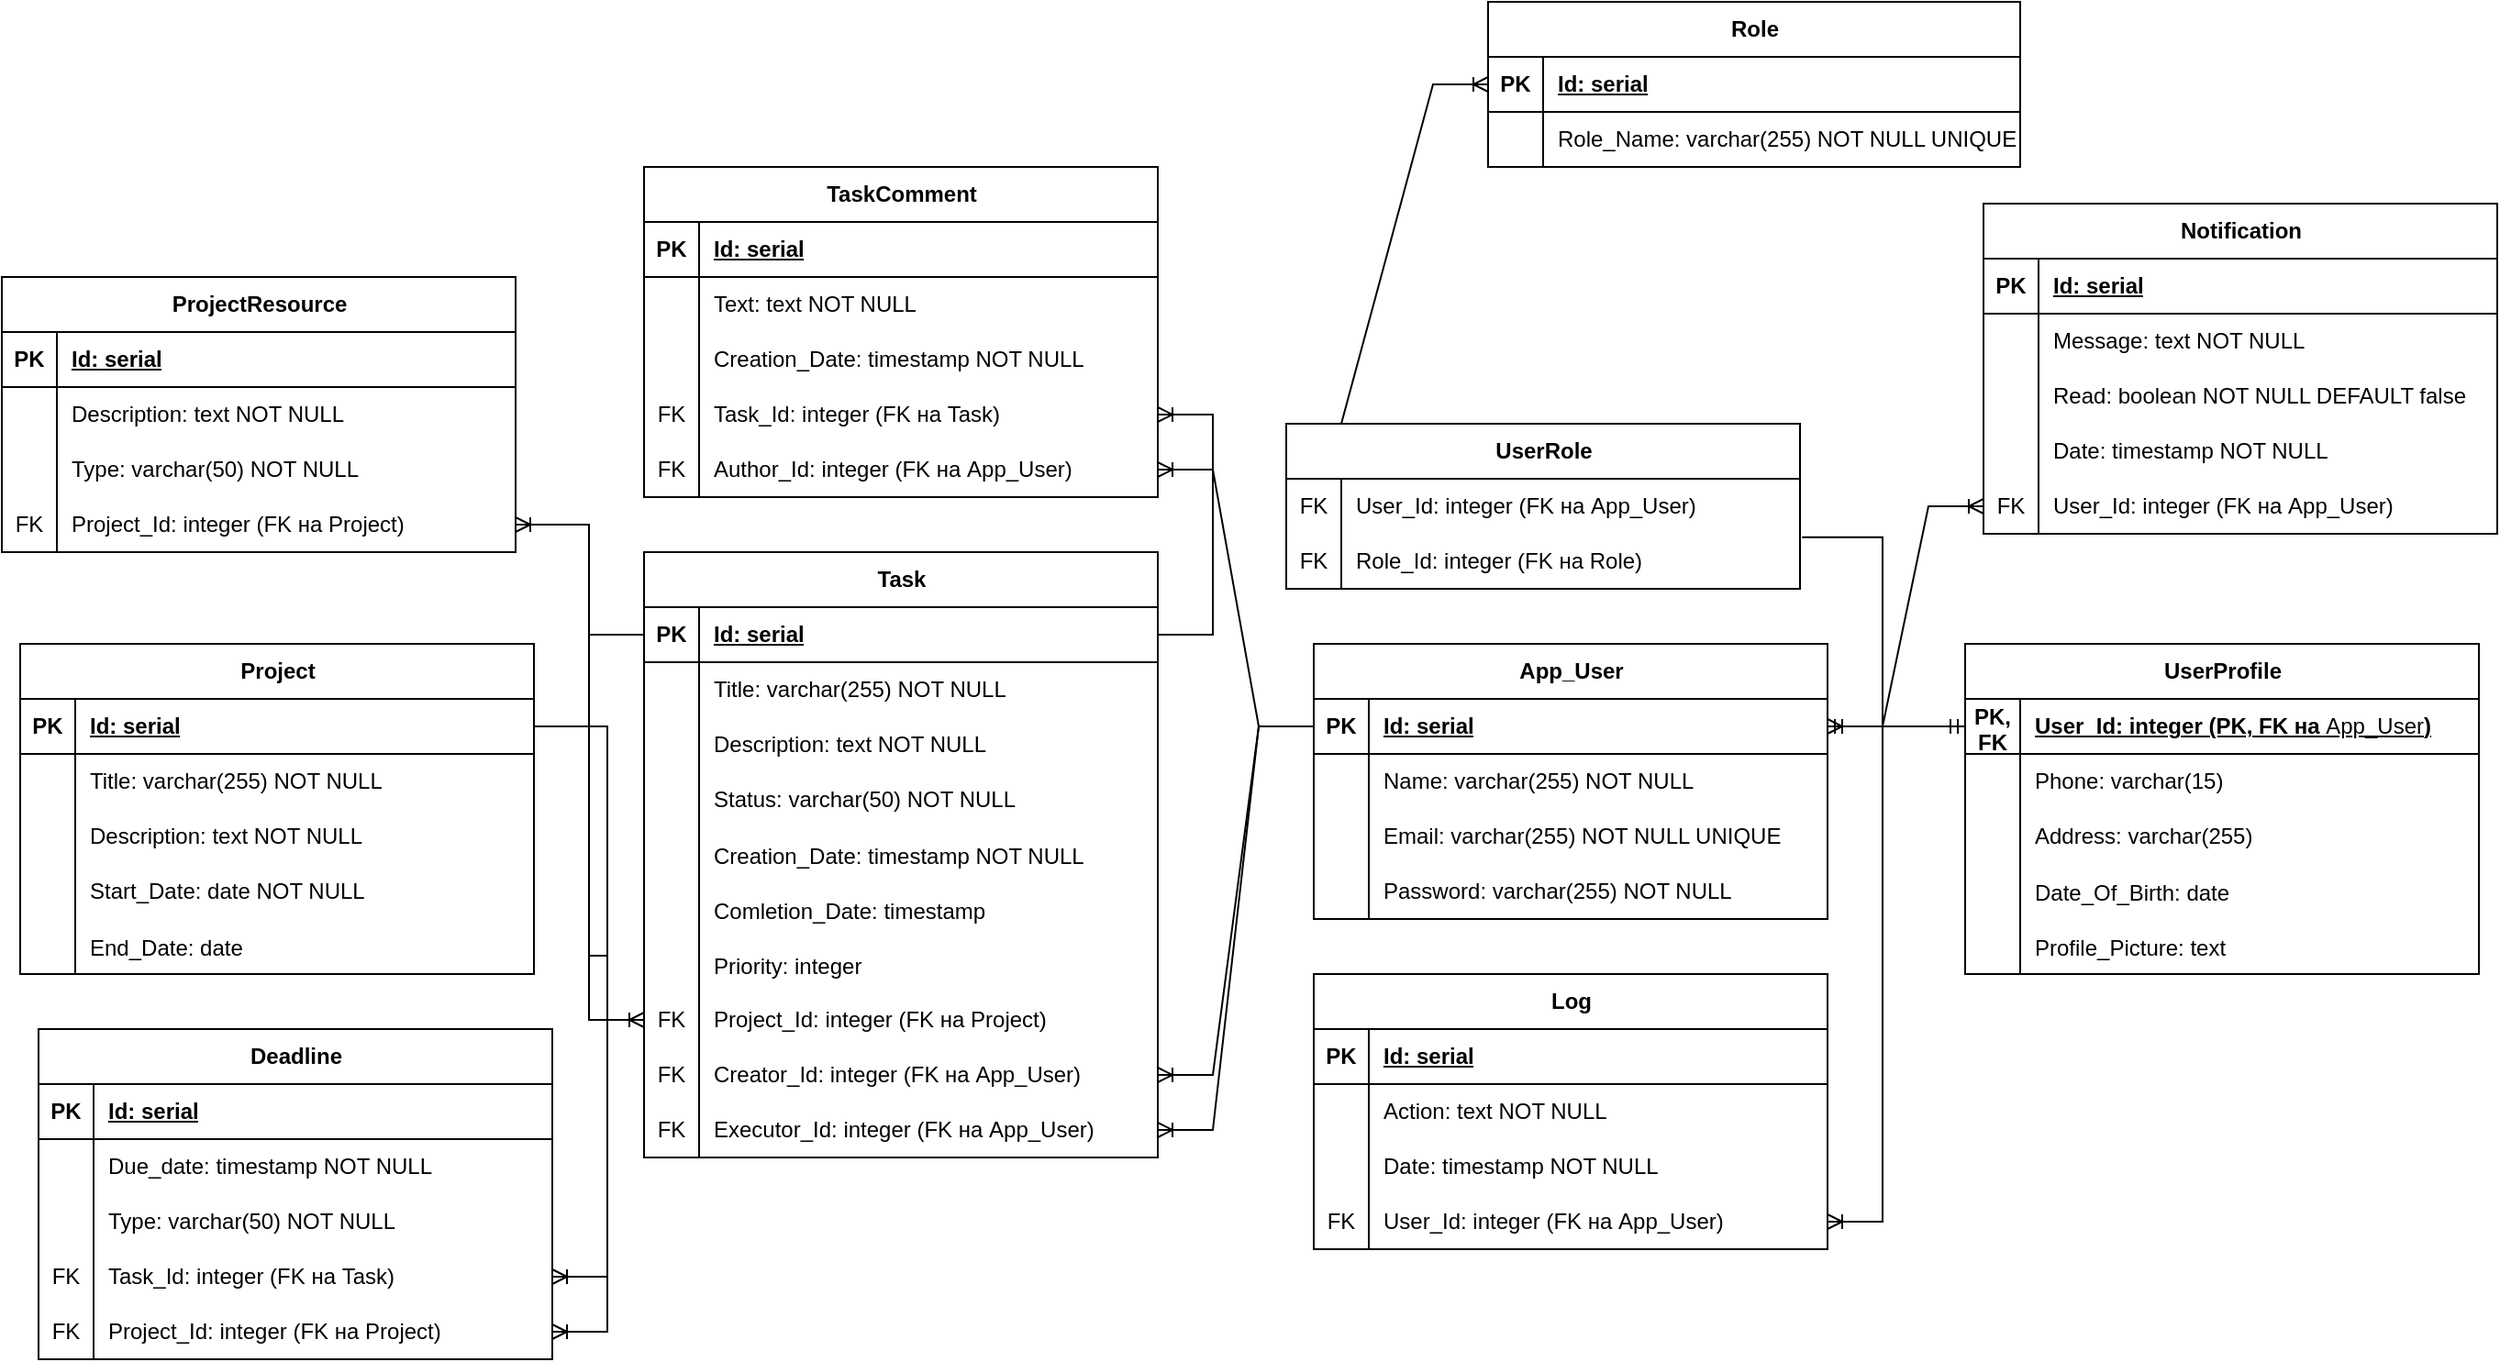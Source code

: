 <mxfile version="24.7.12">
  <diagram id="R2lEEEUBdFMjLlhIrx00" name="Page-1">
    <mxGraphModel dx="3161" dy="652" grid="1" gridSize="10" guides="1" tooltips="1" connect="1" arrows="1" fold="1" page="1" pageScale="1" pageWidth="850" pageHeight="1100" math="0" shadow="0" extFonts="Permanent Marker^https://fonts.googleapis.com/css?family=Permanent+Marker">
      <root>
        <mxCell id="0" />
        <mxCell id="1" parent="0" />
        <mxCell id="XKCIUMW3e01sCspZLMx4-71" value="App_User" style="shape=table;startSize=30;container=1;collapsible=1;childLayout=tableLayout;fixedRows=1;rowLines=0;fontStyle=1;align=center;resizeLast=1;html=1;" parent="1" vertex="1">
          <mxGeometry x="-425" y="640" width="280" height="150" as="geometry" />
        </mxCell>
        <mxCell id="XKCIUMW3e01sCspZLMx4-72" value="" style="shape=tableRow;horizontal=0;startSize=0;swimlaneHead=0;swimlaneBody=0;fillColor=none;collapsible=0;dropTarget=0;points=[[0,0.5],[1,0.5]];portConstraint=eastwest;top=0;left=0;right=0;bottom=1;" parent="XKCIUMW3e01sCspZLMx4-71" vertex="1">
          <mxGeometry y="30" width="280" height="30" as="geometry" />
        </mxCell>
        <mxCell id="XKCIUMW3e01sCspZLMx4-73" value="PK" style="shape=partialRectangle;connectable=0;fillColor=none;top=0;left=0;bottom=0;right=0;fontStyle=1;overflow=hidden;whiteSpace=wrap;html=1;" parent="XKCIUMW3e01sCspZLMx4-72" vertex="1">
          <mxGeometry width="30" height="30" as="geometry">
            <mxRectangle width="30" height="30" as="alternateBounds" />
          </mxGeometry>
        </mxCell>
        <mxCell id="XKCIUMW3e01sCspZLMx4-74" value="Id: serial " style="shape=partialRectangle;connectable=0;fillColor=none;top=0;left=0;bottom=0;right=0;align=left;spacingLeft=6;fontStyle=5;overflow=hidden;whiteSpace=wrap;html=1;" parent="XKCIUMW3e01sCspZLMx4-72" vertex="1">
          <mxGeometry x="30" width="250" height="30" as="geometry">
            <mxRectangle width="250" height="30" as="alternateBounds" />
          </mxGeometry>
        </mxCell>
        <mxCell id="XKCIUMW3e01sCspZLMx4-78" value="" style="shape=tableRow;horizontal=0;startSize=0;swimlaneHead=0;swimlaneBody=0;fillColor=none;collapsible=0;dropTarget=0;points=[[0,0.5],[1,0.5]];portConstraint=eastwest;top=0;left=0;right=0;bottom=0;" parent="XKCIUMW3e01sCspZLMx4-71" vertex="1">
          <mxGeometry y="60" width="280" height="30" as="geometry" />
        </mxCell>
        <mxCell id="XKCIUMW3e01sCspZLMx4-79" value="" style="shape=partialRectangle;connectable=0;fillColor=none;top=0;left=0;bottom=0;right=0;editable=1;overflow=hidden;whiteSpace=wrap;html=1;" parent="XKCIUMW3e01sCspZLMx4-78" vertex="1">
          <mxGeometry width="30" height="30" as="geometry">
            <mxRectangle width="30" height="30" as="alternateBounds" />
          </mxGeometry>
        </mxCell>
        <mxCell id="XKCIUMW3e01sCspZLMx4-80" value="Name: varchar(255) NOT NULL" style="shape=partialRectangle;connectable=0;fillColor=none;top=0;left=0;bottom=0;right=0;align=left;spacingLeft=6;overflow=hidden;whiteSpace=wrap;html=1;" parent="XKCIUMW3e01sCspZLMx4-78" vertex="1">
          <mxGeometry x="30" width="250" height="30" as="geometry">
            <mxRectangle width="250" height="30" as="alternateBounds" />
          </mxGeometry>
        </mxCell>
        <mxCell id="XKCIUMW3e01sCspZLMx4-81" value="" style="shape=tableRow;horizontal=0;startSize=0;swimlaneHead=0;swimlaneBody=0;fillColor=none;collapsible=0;dropTarget=0;points=[[0,0.5],[1,0.5]];portConstraint=eastwest;top=0;left=0;right=0;bottom=0;" parent="XKCIUMW3e01sCspZLMx4-71" vertex="1">
          <mxGeometry y="90" width="280" height="30" as="geometry" />
        </mxCell>
        <mxCell id="XKCIUMW3e01sCspZLMx4-82" value="" style="shape=partialRectangle;connectable=0;fillColor=none;top=0;left=0;bottom=0;right=0;editable=1;overflow=hidden;whiteSpace=wrap;html=1;" parent="XKCIUMW3e01sCspZLMx4-81" vertex="1">
          <mxGeometry width="30" height="30" as="geometry">
            <mxRectangle width="30" height="30" as="alternateBounds" />
          </mxGeometry>
        </mxCell>
        <mxCell id="XKCIUMW3e01sCspZLMx4-83" value="Email: varchar(255) NOT NULL UNIQUE" style="shape=partialRectangle;connectable=0;fillColor=none;top=0;left=0;bottom=0;right=0;align=left;spacingLeft=6;overflow=hidden;whiteSpace=wrap;html=1;" parent="XKCIUMW3e01sCspZLMx4-81" vertex="1">
          <mxGeometry x="30" width="250" height="30" as="geometry">
            <mxRectangle width="250" height="30" as="alternateBounds" />
          </mxGeometry>
        </mxCell>
        <mxCell id="XKCIUMW3e01sCspZLMx4-84" value="" style="shape=tableRow;horizontal=0;startSize=0;swimlaneHead=0;swimlaneBody=0;fillColor=none;collapsible=0;dropTarget=0;points=[[0,0.5],[1,0.5]];portConstraint=eastwest;top=0;left=0;right=0;bottom=0;" parent="XKCIUMW3e01sCspZLMx4-71" vertex="1">
          <mxGeometry y="120" width="280" height="30" as="geometry" />
        </mxCell>
        <mxCell id="XKCIUMW3e01sCspZLMx4-85" value="" style="shape=partialRectangle;connectable=0;fillColor=none;top=0;left=0;bottom=0;right=0;editable=1;overflow=hidden;whiteSpace=wrap;html=1;" parent="XKCIUMW3e01sCspZLMx4-84" vertex="1">
          <mxGeometry width="30" height="30" as="geometry">
            <mxRectangle width="30" height="30" as="alternateBounds" />
          </mxGeometry>
        </mxCell>
        <mxCell id="XKCIUMW3e01sCspZLMx4-86" value="Password: varchar(255) NOT NULL" style="shape=partialRectangle;connectable=0;fillColor=none;top=0;left=0;bottom=0;right=0;align=left;spacingLeft=6;overflow=hidden;whiteSpace=wrap;html=1;" parent="XKCIUMW3e01sCspZLMx4-84" vertex="1">
          <mxGeometry x="30" width="250" height="30" as="geometry">
            <mxRectangle width="250" height="30" as="alternateBounds" />
          </mxGeometry>
        </mxCell>
        <mxCell id="XKCIUMW3e01sCspZLMx4-87" value="Role " style="shape=table;startSize=30;container=1;collapsible=1;childLayout=tableLayout;fixedRows=1;rowLines=0;fontStyle=1;align=center;resizeLast=1;html=1;" parent="1" vertex="1">
          <mxGeometry x="-330" y="290" width="290" height="90" as="geometry" />
        </mxCell>
        <mxCell id="XKCIUMW3e01sCspZLMx4-88" value="" style="shape=tableRow;horizontal=0;startSize=0;swimlaneHead=0;swimlaneBody=0;fillColor=none;collapsible=0;dropTarget=0;points=[[0,0.5],[1,0.5]];portConstraint=eastwest;top=0;left=0;right=0;bottom=1;" parent="XKCIUMW3e01sCspZLMx4-87" vertex="1">
          <mxGeometry y="30" width="290" height="30" as="geometry" />
        </mxCell>
        <mxCell id="XKCIUMW3e01sCspZLMx4-89" value="PK" style="shape=partialRectangle;connectable=0;fillColor=none;top=0;left=0;bottom=0;right=0;fontStyle=1;overflow=hidden;whiteSpace=wrap;html=1;" parent="XKCIUMW3e01sCspZLMx4-88" vertex="1">
          <mxGeometry width="30" height="30" as="geometry">
            <mxRectangle width="30" height="30" as="alternateBounds" />
          </mxGeometry>
        </mxCell>
        <mxCell id="XKCIUMW3e01sCspZLMx4-90" value="Id: serial" style="shape=partialRectangle;connectable=0;fillColor=none;top=0;left=0;bottom=0;right=0;align=left;spacingLeft=6;fontStyle=5;overflow=hidden;whiteSpace=wrap;html=1;" parent="XKCIUMW3e01sCspZLMx4-88" vertex="1">
          <mxGeometry x="30" width="260" height="30" as="geometry">
            <mxRectangle width="260" height="30" as="alternateBounds" />
          </mxGeometry>
        </mxCell>
        <mxCell id="XKCIUMW3e01sCspZLMx4-91" value="" style="shape=tableRow;horizontal=0;startSize=0;swimlaneHead=0;swimlaneBody=0;fillColor=none;collapsible=0;dropTarget=0;points=[[0,0.5],[1,0.5]];portConstraint=eastwest;top=0;left=0;right=0;bottom=0;" parent="XKCIUMW3e01sCspZLMx4-87" vertex="1">
          <mxGeometry y="60" width="290" height="30" as="geometry" />
        </mxCell>
        <mxCell id="XKCIUMW3e01sCspZLMx4-92" value="" style="shape=partialRectangle;connectable=0;fillColor=none;top=0;left=0;bottom=0;right=0;editable=1;overflow=hidden;whiteSpace=wrap;html=1;" parent="XKCIUMW3e01sCspZLMx4-91" vertex="1">
          <mxGeometry width="30" height="30" as="geometry">
            <mxRectangle width="30" height="30" as="alternateBounds" />
          </mxGeometry>
        </mxCell>
        <mxCell id="XKCIUMW3e01sCspZLMx4-93" value="Role_Name: varchar(255) NOT NULL UNIQUE" style="shape=partialRectangle;connectable=0;fillColor=none;top=0;left=0;bottom=0;right=0;align=left;spacingLeft=6;overflow=hidden;whiteSpace=wrap;html=1;" parent="XKCIUMW3e01sCspZLMx4-91" vertex="1">
          <mxGeometry x="30" width="260" height="30" as="geometry">
            <mxRectangle width="260" height="30" as="alternateBounds" />
          </mxGeometry>
        </mxCell>
        <mxCell id="XKCIUMW3e01sCspZLMx4-100" value="Task" style="shape=table;startSize=30;container=1;collapsible=1;childLayout=tableLayout;fixedRows=1;rowLines=0;fontStyle=1;align=center;resizeLast=1;html=1;" parent="1" vertex="1">
          <mxGeometry x="-790" y="590" width="280" height="330" as="geometry" />
        </mxCell>
        <mxCell id="XKCIUMW3e01sCspZLMx4-101" value="" style="shape=tableRow;horizontal=0;startSize=0;swimlaneHead=0;swimlaneBody=0;fillColor=none;collapsible=0;dropTarget=0;points=[[0,0.5],[1,0.5]];portConstraint=eastwest;top=0;left=0;right=0;bottom=1;" parent="XKCIUMW3e01sCspZLMx4-100" vertex="1">
          <mxGeometry y="30" width="280" height="30" as="geometry" />
        </mxCell>
        <mxCell id="XKCIUMW3e01sCspZLMx4-102" value="PK" style="shape=partialRectangle;connectable=0;fillColor=none;top=0;left=0;bottom=0;right=0;fontStyle=1;overflow=hidden;whiteSpace=wrap;html=1;" parent="XKCIUMW3e01sCspZLMx4-101" vertex="1">
          <mxGeometry width="30" height="30" as="geometry">
            <mxRectangle width="30" height="30" as="alternateBounds" />
          </mxGeometry>
        </mxCell>
        <mxCell id="XKCIUMW3e01sCspZLMx4-103" value="Id: serial" style="shape=partialRectangle;connectable=0;fillColor=none;top=0;left=0;bottom=0;right=0;align=left;spacingLeft=6;fontStyle=5;overflow=hidden;whiteSpace=wrap;html=1;" parent="XKCIUMW3e01sCspZLMx4-101" vertex="1">
          <mxGeometry x="30" width="250" height="30" as="geometry">
            <mxRectangle width="250" height="30" as="alternateBounds" />
          </mxGeometry>
        </mxCell>
        <mxCell id="XKCIUMW3e01sCspZLMx4-104" value="" style="shape=tableRow;horizontal=0;startSize=0;swimlaneHead=0;swimlaneBody=0;fillColor=none;collapsible=0;dropTarget=0;points=[[0,0.5],[1,0.5]];portConstraint=eastwest;top=0;left=0;right=0;bottom=0;" parent="XKCIUMW3e01sCspZLMx4-100" vertex="1">
          <mxGeometry y="60" width="280" height="30" as="geometry" />
        </mxCell>
        <mxCell id="XKCIUMW3e01sCspZLMx4-105" value="" style="shape=partialRectangle;connectable=0;fillColor=none;top=0;left=0;bottom=0;right=0;editable=1;overflow=hidden;whiteSpace=wrap;html=1;" parent="XKCIUMW3e01sCspZLMx4-104" vertex="1">
          <mxGeometry width="30" height="30" as="geometry">
            <mxRectangle width="30" height="30" as="alternateBounds" />
          </mxGeometry>
        </mxCell>
        <mxCell id="XKCIUMW3e01sCspZLMx4-106" value="Title: varchar(255) NOT NULL" style="shape=partialRectangle;connectable=0;fillColor=none;top=0;left=0;bottom=0;right=0;align=left;spacingLeft=6;overflow=hidden;whiteSpace=wrap;html=1;" parent="XKCIUMW3e01sCspZLMx4-104" vertex="1">
          <mxGeometry x="30" width="250" height="30" as="geometry">
            <mxRectangle width="250" height="30" as="alternateBounds" />
          </mxGeometry>
        </mxCell>
        <mxCell id="XKCIUMW3e01sCspZLMx4-107" value="" style="shape=tableRow;horizontal=0;startSize=0;swimlaneHead=0;swimlaneBody=0;fillColor=none;collapsible=0;dropTarget=0;points=[[0,0.5],[1,0.5]];portConstraint=eastwest;top=0;left=0;right=0;bottom=0;" parent="XKCIUMW3e01sCspZLMx4-100" vertex="1">
          <mxGeometry y="90" width="280" height="30" as="geometry" />
        </mxCell>
        <mxCell id="XKCIUMW3e01sCspZLMx4-108" value="" style="shape=partialRectangle;connectable=0;fillColor=none;top=0;left=0;bottom=0;right=0;editable=1;overflow=hidden;whiteSpace=wrap;html=1;" parent="XKCIUMW3e01sCspZLMx4-107" vertex="1">
          <mxGeometry width="30" height="30" as="geometry">
            <mxRectangle width="30" height="30" as="alternateBounds" />
          </mxGeometry>
        </mxCell>
        <mxCell id="XKCIUMW3e01sCspZLMx4-109" value="Description: text NOT NULL" style="shape=partialRectangle;connectable=0;fillColor=none;top=0;left=0;bottom=0;right=0;align=left;spacingLeft=6;overflow=hidden;whiteSpace=wrap;html=1;" parent="XKCIUMW3e01sCspZLMx4-107" vertex="1">
          <mxGeometry x="30" width="250" height="30" as="geometry">
            <mxRectangle width="250" height="30" as="alternateBounds" />
          </mxGeometry>
        </mxCell>
        <mxCell id="XKCIUMW3e01sCspZLMx4-110" value="" style="shape=tableRow;horizontal=0;startSize=0;swimlaneHead=0;swimlaneBody=0;fillColor=none;collapsible=0;dropTarget=0;points=[[0,0.5],[1,0.5]];portConstraint=eastwest;top=0;left=0;right=0;bottom=0;" parent="XKCIUMW3e01sCspZLMx4-100" vertex="1">
          <mxGeometry y="120" width="280" height="30" as="geometry" />
        </mxCell>
        <mxCell id="XKCIUMW3e01sCspZLMx4-111" value="" style="shape=partialRectangle;connectable=0;fillColor=none;top=0;left=0;bottom=0;right=0;editable=1;overflow=hidden;whiteSpace=wrap;html=1;" parent="XKCIUMW3e01sCspZLMx4-110" vertex="1">
          <mxGeometry width="30" height="30" as="geometry">
            <mxRectangle width="30" height="30" as="alternateBounds" />
          </mxGeometry>
        </mxCell>
        <mxCell id="XKCIUMW3e01sCspZLMx4-112" value="Status: varchar(50) NOT NULL" style="shape=partialRectangle;connectable=0;fillColor=none;top=0;left=0;bottom=0;right=0;align=left;spacingLeft=6;overflow=hidden;whiteSpace=wrap;html=1;" parent="XKCIUMW3e01sCspZLMx4-110" vertex="1">
          <mxGeometry x="30" width="250" height="30" as="geometry">
            <mxRectangle width="250" height="30" as="alternateBounds" />
          </mxGeometry>
        </mxCell>
        <mxCell id="XKCIUMW3e01sCspZLMx4-113" value="" style="shape=tableRow;horizontal=0;startSize=0;swimlaneHead=0;swimlaneBody=0;fillColor=none;collapsible=0;dropTarget=0;points=[[0,0.5],[1,0.5]];portConstraint=eastwest;top=0;left=0;right=0;bottom=0;" parent="XKCIUMW3e01sCspZLMx4-100" vertex="1">
          <mxGeometry y="150" width="280" height="30" as="geometry" />
        </mxCell>
        <mxCell id="XKCIUMW3e01sCspZLMx4-114" value="" style="shape=partialRectangle;connectable=0;fillColor=none;top=0;left=0;bottom=0;right=0;editable=1;overflow=hidden;" parent="XKCIUMW3e01sCspZLMx4-113" vertex="1">
          <mxGeometry width="30" height="30" as="geometry">
            <mxRectangle width="30" height="30" as="alternateBounds" />
          </mxGeometry>
        </mxCell>
        <mxCell id="XKCIUMW3e01sCspZLMx4-115" value="Creation_Date: timestamp NOT NULL" style="shape=partialRectangle;connectable=0;fillColor=none;top=0;left=0;bottom=0;right=0;align=left;spacingLeft=6;overflow=hidden;" parent="XKCIUMW3e01sCspZLMx4-113" vertex="1">
          <mxGeometry x="30" width="250" height="30" as="geometry">
            <mxRectangle width="250" height="30" as="alternateBounds" />
          </mxGeometry>
        </mxCell>
        <mxCell id="XKCIUMW3e01sCspZLMx4-116" value="" style="shape=tableRow;horizontal=0;startSize=0;swimlaneHead=0;swimlaneBody=0;fillColor=none;collapsible=0;dropTarget=0;points=[[0,0.5],[1,0.5]];portConstraint=eastwest;top=0;left=0;right=0;bottom=0;" parent="XKCIUMW3e01sCspZLMx4-100" vertex="1">
          <mxGeometry y="180" width="280" height="30" as="geometry" />
        </mxCell>
        <mxCell id="XKCIUMW3e01sCspZLMx4-117" value="" style="shape=partialRectangle;connectable=0;fillColor=none;top=0;left=0;bottom=0;right=0;editable=1;overflow=hidden;" parent="XKCIUMW3e01sCspZLMx4-116" vertex="1">
          <mxGeometry width="30" height="30" as="geometry">
            <mxRectangle width="30" height="30" as="alternateBounds" />
          </mxGeometry>
        </mxCell>
        <mxCell id="XKCIUMW3e01sCspZLMx4-118" value="Comletion_Date: timestamp" style="shape=partialRectangle;connectable=0;fillColor=none;top=0;left=0;bottom=0;right=0;align=left;spacingLeft=6;overflow=hidden;" parent="XKCIUMW3e01sCspZLMx4-116" vertex="1">
          <mxGeometry x="30" width="250" height="30" as="geometry">
            <mxRectangle width="250" height="30" as="alternateBounds" />
          </mxGeometry>
        </mxCell>
        <mxCell id="XKCIUMW3e01sCspZLMx4-119" value="" style="shape=tableRow;horizontal=0;startSize=0;swimlaneHead=0;swimlaneBody=0;fillColor=none;collapsible=0;dropTarget=0;points=[[0,0.5],[1,0.5]];portConstraint=eastwest;top=0;left=0;right=0;bottom=0;" parent="XKCIUMW3e01sCspZLMx4-100" vertex="1">
          <mxGeometry y="210" width="280" height="30" as="geometry" />
        </mxCell>
        <mxCell id="XKCIUMW3e01sCspZLMx4-120" value="" style="shape=partialRectangle;connectable=0;fillColor=none;top=0;left=0;bottom=0;right=0;editable=1;overflow=hidden;" parent="XKCIUMW3e01sCspZLMx4-119" vertex="1">
          <mxGeometry width="30" height="30" as="geometry">
            <mxRectangle width="30" height="30" as="alternateBounds" />
          </mxGeometry>
        </mxCell>
        <mxCell id="XKCIUMW3e01sCspZLMx4-121" value="Priority: integer" style="shape=partialRectangle;connectable=0;fillColor=none;top=0;left=0;bottom=0;right=0;align=left;spacingLeft=6;overflow=hidden;" parent="XKCIUMW3e01sCspZLMx4-119" vertex="1">
          <mxGeometry x="30" width="250" height="30" as="geometry">
            <mxRectangle width="250" height="30" as="alternateBounds" />
          </mxGeometry>
        </mxCell>
        <mxCell id="XKCIUMW3e01sCspZLMx4-135" value="" style="shape=tableRow;horizontal=0;startSize=0;swimlaneHead=0;swimlaneBody=0;fillColor=none;collapsible=0;dropTarget=0;points=[[0,0.5],[1,0.5]];portConstraint=eastwest;top=0;left=0;right=0;bottom=0;" parent="XKCIUMW3e01sCspZLMx4-100" vertex="1">
          <mxGeometry y="240" width="280" height="30" as="geometry" />
        </mxCell>
        <mxCell id="XKCIUMW3e01sCspZLMx4-136" value="FK" style="shape=partialRectangle;connectable=0;fillColor=none;top=0;left=0;bottom=0;right=0;fontStyle=0;overflow=hidden;whiteSpace=wrap;html=1;" parent="XKCIUMW3e01sCspZLMx4-135" vertex="1">
          <mxGeometry width="30" height="30" as="geometry">
            <mxRectangle width="30" height="30" as="alternateBounds" />
          </mxGeometry>
        </mxCell>
        <mxCell id="XKCIUMW3e01sCspZLMx4-137" value="Project_Id: integer (FK на Project)" style="shape=partialRectangle;connectable=0;fillColor=none;top=0;left=0;bottom=0;right=0;align=left;spacingLeft=6;fontStyle=0;overflow=hidden;whiteSpace=wrap;html=1;" parent="XKCIUMW3e01sCspZLMx4-135" vertex="1">
          <mxGeometry x="30" width="250" height="30" as="geometry">
            <mxRectangle width="250" height="30" as="alternateBounds" />
          </mxGeometry>
        </mxCell>
        <mxCell id="XKCIUMW3e01sCspZLMx4-141" value="" style="shape=tableRow;horizontal=0;startSize=0;swimlaneHead=0;swimlaneBody=0;fillColor=none;collapsible=0;dropTarget=0;points=[[0,0.5],[1,0.5]];portConstraint=eastwest;top=0;left=0;right=0;bottom=0;" parent="XKCIUMW3e01sCspZLMx4-100" vertex="1">
          <mxGeometry y="270" width="280" height="30" as="geometry" />
        </mxCell>
        <mxCell id="XKCIUMW3e01sCspZLMx4-142" value="FK" style="shape=partialRectangle;connectable=0;fillColor=none;top=0;left=0;bottom=0;right=0;fontStyle=0;overflow=hidden;whiteSpace=wrap;html=1;" parent="XKCIUMW3e01sCspZLMx4-141" vertex="1">
          <mxGeometry width="30" height="30" as="geometry">
            <mxRectangle width="30" height="30" as="alternateBounds" />
          </mxGeometry>
        </mxCell>
        <mxCell id="XKCIUMW3e01sCspZLMx4-143" value="Creator_Id: integer (FK на App_User)" style="shape=partialRectangle;connectable=0;fillColor=none;top=0;left=0;bottom=0;right=0;align=left;spacingLeft=6;fontStyle=0;overflow=hidden;whiteSpace=wrap;html=1;" parent="XKCIUMW3e01sCspZLMx4-141" vertex="1">
          <mxGeometry x="30" width="250" height="30" as="geometry">
            <mxRectangle width="250" height="30" as="alternateBounds" />
          </mxGeometry>
        </mxCell>
        <mxCell id="XKCIUMW3e01sCspZLMx4-138" value="" style="shape=tableRow;horizontal=0;startSize=0;swimlaneHead=0;swimlaneBody=0;fillColor=none;collapsible=0;dropTarget=0;points=[[0,0.5],[1,0.5]];portConstraint=eastwest;top=0;left=0;right=0;bottom=0;" parent="XKCIUMW3e01sCspZLMx4-100" vertex="1">
          <mxGeometry y="300" width="280" height="30" as="geometry" />
        </mxCell>
        <mxCell id="XKCIUMW3e01sCspZLMx4-139" value="FK" style="shape=partialRectangle;connectable=0;fillColor=none;top=0;left=0;bottom=0;right=0;fontStyle=0;overflow=hidden;whiteSpace=wrap;html=1;" parent="XKCIUMW3e01sCspZLMx4-138" vertex="1">
          <mxGeometry width="30" height="30" as="geometry">
            <mxRectangle width="30" height="30" as="alternateBounds" />
          </mxGeometry>
        </mxCell>
        <mxCell id="XKCIUMW3e01sCspZLMx4-140" value="Executor_Id: integer (FK на App_User)" style="shape=partialRectangle;connectable=0;fillColor=none;top=0;left=0;bottom=0;right=0;align=left;spacingLeft=6;fontStyle=0;overflow=hidden;whiteSpace=wrap;html=1;" parent="XKCIUMW3e01sCspZLMx4-138" vertex="1">
          <mxGeometry x="30" width="250" height="30" as="geometry">
            <mxRectangle width="250" height="30" as="alternateBounds" />
          </mxGeometry>
        </mxCell>
        <mxCell id="XKCIUMW3e01sCspZLMx4-150" value="Project" style="shape=table;startSize=30;container=1;collapsible=1;childLayout=tableLayout;fixedRows=1;rowLines=0;fontStyle=1;align=center;resizeLast=1;html=1;" parent="1" vertex="1">
          <mxGeometry x="-1130" y="640" width="280" height="180" as="geometry" />
        </mxCell>
        <mxCell id="XKCIUMW3e01sCspZLMx4-151" value="" style="shape=tableRow;horizontal=0;startSize=0;swimlaneHead=0;swimlaneBody=0;fillColor=none;collapsible=0;dropTarget=0;points=[[0,0.5],[1,0.5]];portConstraint=eastwest;top=0;left=0;right=0;bottom=1;" parent="XKCIUMW3e01sCspZLMx4-150" vertex="1">
          <mxGeometry y="30" width="280" height="30" as="geometry" />
        </mxCell>
        <mxCell id="XKCIUMW3e01sCspZLMx4-152" value="PK" style="shape=partialRectangle;connectable=0;fillColor=none;top=0;left=0;bottom=0;right=0;fontStyle=1;overflow=hidden;whiteSpace=wrap;html=1;" parent="XKCIUMW3e01sCspZLMx4-151" vertex="1">
          <mxGeometry width="30" height="30" as="geometry">
            <mxRectangle width="30" height="30" as="alternateBounds" />
          </mxGeometry>
        </mxCell>
        <mxCell id="XKCIUMW3e01sCspZLMx4-153" value="Id: serial" style="shape=partialRectangle;connectable=0;fillColor=none;top=0;left=0;bottom=0;right=0;align=left;spacingLeft=6;fontStyle=5;overflow=hidden;whiteSpace=wrap;html=1;" parent="XKCIUMW3e01sCspZLMx4-151" vertex="1">
          <mxGeometry x="30" width="250" height="30" as="geometry">
            <mxRectangle width="250" height="30" as="alternateBounds" />
          </mxGeometry>
        </mxCell>
        <mxCell id="XKCIUMW3e01sCspZLMx4-154" value="" style="shape=tableRow;horizontal=0;startSize=0;swimlaneHead=0;swimlaneBody=0;fillColor=none;collapsible=0;dropTarget=0;points=[[0,0.5],[1,0.5]];portConstraint=eastwest;top=0;left=0;right=0;bottom=0;" parent="XKCIUMW3e01sCspZLMx4-150" vertex="1">
          <mxGeometry y="60" width="280" height="30" as="geometry" />
        </mxCell>
        <mxCell id="XKCIUMW3e01sCspZLMx4-155" value="" style="shape=partialRectangle;connectable=0;fillColor=none;top=0;left=0;bottom=0;right=0;editable=1;overflow=hidden;whiteSpace=wrap;html=1;" parent="XKCIUMW3e01sCspZLMx4-154" vertex="1">
          <mxGeometry width="30" height="30" as="geometry">
            <mxRectangle width="30" height="30" as="alternateBounds" />
          </mxGeometry>
        </mxCell>
        <mxCell id="XKCIUMW3e01sCspZLMx4-156" value="Title: varchar(255) NOT NULL" style="shape=partialRectangle;connectable=0;fillColor=none;top=0;left=0;bottom=0;right=0;align=left;spacingLeft=6;overflow=hidden;whiteSpace=wrap;html=1;" parent="XKCIUMW3e01sCspZLMx4-154" vertex="1">
          <mxGeometry x="30" width="250" height="30" as="geometry">
            <mxRectangle width="250" height="30" as="alternateBounds" />
          </mxGeometry>
        </mxCell>
        <mxCell id="XKCIUMW3e01sCspZLMx4-157" value="" style="shape=tableRow;horizontal=0;startSize=0;swimlaneHead=0;swimlaneBody=0;fillColor=none;collapsible=0;dropTarget=0;points=[[0,0.5],[1,0.5]];portConstraint=eastwest;top=0;left=0;right=0;bottom=0;" parent="XKCIUMW3e01sCspZLMx4-150" vertex="1">
          <mxGeometry y="90" width="280" height="30" as="geometry" />
        </mxCell>
        <mxCell id="XKCIUMW3e01sCspZLMx4-158" value="" style="shape=partialRectangle;connectable=0;fillColor=none;top=0;left=0;bottom=0;right=0;editable=1;overflow=hidden;whiteSpace=wrap;html=1;" parent="XKCIUMW3e01sCspZLMx4-157" vertex="1">
          <mxGeometry width="30" height="30" as="geometry">
            <mxRectangle width="30" height="30" as="alternateBounds" />
          </mxGeometry>
        </mxCell>
        <mxCell id="XKCIUMW3e01sCspZLMx4-159" value="Description: text NOT NULL" style="shape=partialRectangle;connectable=0;fillColor=none;top=0;left=0;bottom=0;right=0;align=left;spacingLeft=6;overflow=hidden;whiteSpace=wrap;html=1;" parent="XKCIUMW3e01sCspZLMx4-157" vertex="1">
          <mxGeometry x="30" width="250" height="30" as="geometry">
            <mxRectangle width="250" height="30" as="alternateBounds" />
          </mxGeometry>
        </mxCell>
        <mxCell id="XKCIUMW3e01sCspZLMx4-160" value="" style="shape=tableRow;horizontal=0;startSize=0;swimlaneHead=0;swimlaneBody=0;fillColor=none;collapsible=0;dropTarget=0;points=[[0,0.5],[1,0.5]];portConstraint=eastwest;top=0;left=0;right=0;bottom=0;" parent="XKCIUMW3e01sCspZLMx4-150" vertex="1">
          <mxGeometry y="120" width="280" height="30" as="geometry" />
        </mxCell>
        <mxCell id="XKCIUMW3e01sCspZLMx4-161" value="" style="shape=partialRectangle;connectable=0;fillColor=none;top=0;left=0;bottom=0;right=0;editable=1;overflow=hidden;whiteSpace=wrap;html=1;" parent="XKCIUMW3e01sCspZLMx4-160" vertex="1">
          <mxGeometry width="30" height="30" as="geometry">
            <mxRectangle width="30" height="30" as="alternateBounds" />
          </mxGeometry>
        </mxCell>
        <mxCell id="XKCIUMW3e01sCspZLMx4-162" value="Start_Date: date NOT NULL" style="shape=partialRectangle;connectable=0;fillColor=none;top=0;left=0;bottom=0;right=0;align=left;spacingLeft=6;overflow=hidden;whiteSpace=wrap;html=1;" parent="XKCIUMW3e01sCspZLMx4-160" vertex="1">
          <mxGeometry x="30" width="250" height="30" as="geometry">
            <mxRectangle width="250" height="30" as="alternateBounds" />
          </mxGeometry>
        </mxCell>
        <mxCell id="XKCIUMW3e01sCspZLMx4-163" value="" style="shape=tableRow;horizontal=0;startSize=0;swimlaneHead=0;swimlaneBody=0;fillColor=none;collapsible=0;dropTarget=0;points=[[0,0.5],[1,0.5]];portConstraint=eastwest;top=0;left=0;right=0;bottom=0;" parent="XKCIUMW3e01sCspZLMx4-150" vertex="1">
          <mxGeometry y="150" width="280" height="30" as="geometry" />
        </mxCell>
        <mxCell id="XKCIUMW3e01sCspZLMx4-164" value="" style="shape=partialRectangle;connectable=0;fillColor=none;top=0;left=0;bottom=0;right=0;editable=1;overflow=hidden;" parent="XKCIUMW3e01sCspZLMx4-163" vertex="1">
          <mxGeometry width="30" height="30" as="geometry">
            <mxRectangle width="30" height="30" as="alternateBounds" />
          </mxGeometry>
        </mxCell>
        <mxCell id="XKCIUMW3e01sCspZLMx4-165" value="End_Date: date" style="shape=partialRectangle;connectable=0;fillColor=none;top=0;left=0;bottom=0;right=0;align=left;spacingLeft=6;overflow=hidden;" parent="XKCIUMW3e01sCspZLMx4-163" vertex="1">
          <mxGeometry x="30" width="250" height="30" as="geometry">
            <mxRectangle width="250" height="30" as="alternateBounds" />
          </mxGeometry>
        </mxCell>
        <mxCell id="XKCIUMW3e01sCspZLMx4-172" value="TaskComment" style="shape=table;startSize=30;container=1;collapsible=1;childLayout=tableLayout;fixedRows=1;rowLines=0;fontStyle=1;align=center;resizeLast=1;html=1;" parent="1" vertex="1">
          <mxGeometry x="-790" y="380" width="280" height="180" as="geometry" />
        </mxCell>
        <mxCell id="XKCIUMW3e01sCspZLMx4-173" value="" style="shape=tableRow;horizontal=0;startSize=0;swimlaneHead=0;swimlaneBody=0;fillColor=none;collapsible=0;dropTarget=0;points=[[0,0.5],[1,0.5]];portConstraint=eastwest;top=0;left=0;right=0;bottom=1;" parent="XKCIUMW3e01sCspZLMx4-172" vertex="1">
          <mxGeometry y="30" width="280" height="30" as="geometry" />
        </mxCell>
        <mxCell id="XKCIUMW3e01sCspZLMx4-174" value="PK" style="shape=partialRectangle;connectable=0;fillColor=none;top=0;left=0;bottom=0;right=0;fontStyle=1;overflow=hidden;whiteSpace=wrap;html=1;" parent="XKCIUMW3e01sCspZLMx4-173" vertex="1">
          <mxGeometry width="30" height="30" as="geometry">
            <mxRectangle width="30" height="30" as="alternateBounds" />
          </mxGeometry>
        </mxCell>
        <mxCell id="XKCIUMW3e01sCspZLMx4-175" value="Id: serial" style="shape=partialRectangle;connectable=0;fillColor=none;top=0;left=0;bottom=0;right=0;align=left;spacingLeft=6;fontStyle=5;overflow=hidden;whiteSpace=wrap;html=1;" parent="XKCIUMW3e01sCspZLMx4-173" vertex="1">
          <mxGeometry x="30" width="250" height="30" as="geometry">
            <mxRectangle width="250" height="30" as="alternateBounds" />
          </mxGeometry>
        </mxCell>
        <mxCell id="XKCIUMW3e01sCspZLMx4-176" value="" style="shape=tableRow;horizontal=0;startSize=0;swimlaneHead=0;swimlaneBody=0;fillColor=none;collapsible=0;dropTarget=0;points=[[0,0.5],[1,0.5]];portConstraint=eastwest;top=0;left=0;right=0;bottom=0;" parent="XKCIUMW3e01sCspZLMx4-172" vertex="1">
          <mxGeometry y="60" width="280" height="30" as="geometry" />
        </mxCell>
        <mxCell id="XKCIUMW3e01sCspZLMx4-177" value="" style="shape=partialRectangle;connectable=0;fillColor=none;top=0;left=0;bottom=0;right=0;editable=1;overflow=hidden;whiteSpace=wrap;html=1;" parent="XKCIUMW3e01sCspZLMx4-176" vertex="1">
          <mxGeometry width="30" height="30" as="geometry">
            <mxRectangle width="30" height="30" as="alternateBounds" />
          </mxGeometry>
        </mxCell>
        <mxCell id="XKCIUMW3e01sCspZLMx4-178" value="Text: text NOT NULL" style="shape=partialRectangle;connectable=0;fillColor=none;top=0;left=0;bottom=0;right=0;align=left;spacingLeft=6;overflow=hidden;whiteSpace=wrap;html=1;" parent="XKCIUMW3e01sCspZLMx4-176" vertex="1">
          <mxGeometry x="30" width="250" height="30" as="geometry">
            <mxRectangle width="250" height="30" as="alternateBounds" />
          </mxGeometry>
        </mxCell>
        <mxCell id="XKCIUMW3e01sCspZLMx4-179" value="" style="shape=tableRow;horizontal=0;startSize=0;swimlaneHead=0;swimlaneBody=0;fillColor=none;collapsible=0;dropTarget=0;points=[[0,0.5],[1,0.5]];portConstraint=eastwest;top=0;left=0;right=0;bottom=0;" parent="XKCIUMW3e01sCspZLMx4-172" vertex="1">
          <mxGeometry y="90" width="280" height="30" as="geometry" />
        </mxCell>
        <mxCell id="XKCIUMW3e01sCspZLMx4-180" value="" style="shape=partialRectangle;connectable=0;fillColor=none;top=0;left=0;bottom=0;right=0;editable=1;overflow=hidden;whiteSpace=wrap;html=1;" parent="XKCIUMW3e01sCspZLMx4-179" vertex="1">
          <mxGeometry width="30" height="30" as="geometry">
            <mxRectangle width="30" height="30" as="alternateBounds" />
          </mxGeometry>
        </mxCell>
        <mxCell id="XKCIUMW3e01sCspZLMx4-181" value="Creation_Date: timestamp NOT NULL" style="shape=partialRectangle;connectable=0;fillColor=none;top=0;left=0;bottom=0;right=0;align=left;spacingLeft=6;overflow=hidden;whiteSpace=wrap;html=1;" parent="XKCIUMW3e01sCspZLMx4-179" vertex="1">
          <mxGeometry x="30" width="250" height="30" as="geometry">
            <mxRectangle width="250" height="30" as="alternateBounds" />
          </mxGeometry>
        </mxCell>
        <mxCell id="XKCIUMW3e01sCspZLMx4-188" value="" style="shape=tableRow;horizontal=0;startSize=0;swimlaneHead=0;swimlaneBody=0;fillColor=none;collapsible=0;dropTarget=0;points=[[0,0.5],[1,0.5]];portConstraint=eastwest;top=0;left=0;right=0;bottom=0;" parent="XKCIUMW3e01sCspZLMx4-172" vertex="1">
          <mxGeometry y="120" width="280" height="30" as="geometry" />
        </mxCell>
        <mxCell id="XKCIUMW3e01sCspZLMx4-189" value="FK" style="shape=partialRectangle;connectable=0;fillColor=none;top=0;left=0;bottom=0;right=0;fontStyle=0;overflow=hidden;whiteSpace=wrap;html=1;" parent="XKCIUMW3e01sCspZLMx4-188" vertex="1">
          <mxGeometry width="30" height="30" as="geometry">
            <mxRectangle width="30" height="30" as="alternateBounds" />
          </mxGeometry>
        </mxCell>
        <mxCell id="XKCIUMW3e01sCspZLMx4-190" value="Task_Id: integer (FK на Task)" style="shape=partialRectangle;connectable=0;fillColor=none;top=0;left=0;bottom=0;right=0;align=left;spacingLeft=6;fontStyle=0;overflow=hidden;whiteSpace=wrap;html=1;" parent="XKCIUMW3e01sCspZLMx4-188" vertex="1">
          <mxGeometry x="30" width="250" height="30" as="geometry">
            <mxRectangle width="250" height="30" as="alternateBounds" />
          </mxGeometry>
        </mxCell>
        <mxCell id="XKCIUMW3e01sCspZLMx4-185" value="" style="shape=tableRow;horizontal=0;startSize=0;swimlaneHead=0;swimlaneBody=0;fillColor=none;collapsible=0;dropTarget=0;points=[[0,0.5],[1,0.5]];portConstraint=eastwest;top=0;left=0;right=0;bottom=0;" parent="XKCIUMW3e01sCspZLMx4-172" vertex="1">
          <mxGeometry y="150" width="280" height="30" as="geometry" />
        </mxCell>
        <mxCell id="XKCIUMW3e01sCspZLMx4-186" value="FK" style="shape=partialRectangle;connectable=0;fillColor=none;top=0;left=0;bottom=0;right=0;fontStyle=0;overflow=hidden;whiteSpace=wrap;html=1;" parent="XKCIUMW3e01sCspZLMx4-185" vertex="1">
          <mxGeometry width="30" height="30" as="geometry">
            <mxRectangle width="30" height="30" as="alternateBounds" />
          </mxGeometry>
        </mxCell>
        <mxCell id="XKCIUMW3e01sCspZLMx4-187" value="Author_Id: integer (FK на App_User)" style="shape=partialRectangle;connectable=0;fillColor=none;top=0;left=0;bottom=0;right=0;align=left;spacingLeft=6;fontStyle=0;overflow=hidden;whiteSpace=wrap;html=1;" parent="XKCIUMW3e01sCspZLMx4-185" vertex="1">
          <mxGeometry x="30" width="250" height="30" as="geometry">
            <mxRectangle width="250" height="30" as="alternateBounds" />
          </mxGeometry>
        </mxCell>
        <mxCell id="XKCIUMW3e01sCspZLMx4-191" value="ProjectResource" style="shape=table;startSize=30;container=1;collapsible=1;childLayout=tableLayout;fixedRows=1;rowLines=0;fontStyle=1;align=center;resizeLast=1;html=1;" parent="1" vertex="1">
          <mxGeometry x="-1140" y="440" width="280" height="150" as="geometry" />
        </mxCell>
        <mxCell id="XKCIUMW3e01sCspZLMx4-192" value="" style="shape=tableRow;horizontal=0;startSize=0;swimlaneHead=0;swimlaneBody=0;fillColor=none;collapsible=0;dropTarget=0;points=[[0,0.5],[1,0.5]];portConstraint=eastwest;top=0;left=0;right=0;bottom=1;" parent="XKCIUMW3e01sCspZLMx4-191" vertex="1">
          <mxGeometry y="30" width="280" height="30" as="geometry" />
        </mxCell>
        <mxCell id="XKCIUMW3e01sCspZLMx4-193" value="PK" style="shape=partialRectangle;connectable=0;fillColor=none;top=0;left=0;bottom=0;right=0;fontStyle=1;overflow=hidden;whiteSpace=wrap;html=1;" parent="XKCIUMW3e01sCspZLMx4-192" vertex="1">
          <mxGeometry width="30" height="30" as="geometry">
            <mxRectangle width="30" height="30" as="alternateBounds" />
          </mxGeometry>
        </mxCell>
        <mxCell id="XKCIUMW3e01sCspZLMx4-194" value="Id: serial" style="shape=partialRectangle;connectable=0;fillColor=none;top=0;left=0;bottom=0;right=0;align=left;spacingLeft=6;fontStyle=5;overflow=hidden;whiteSpace=wrap;html=1;" parent="XKCIUMW3e01sCspZLMx4-192" vertex="1">
          <mxGeometry x="30" width="250" height="30" as="geometry">
            <mxRectangle width="250" height="30" as="alternateBounds" />
          </mxGeometry>
        </mxCell>
        <mxCell id="XKCIUMW3e01sCspZLMx4-195" value="" style="shape=tableRow;horizontal=0;startSize=0;swimlaneHead=0;swimlaneBody=0;fillColor=none;collapsible=0;dropTarget=0;points=[[0,0.5],[1,0.5]];portConstraint=eastwest;top=0;left=0;right=0;bottom=0;" parent="XKCIUMW3e01sCspZLMx4-191" vertex="1">
          <mxGeometry y="60" width="280" height="30" as="geometry" />
        </mxCell>
        <mxCell id="XKCIUMW3e01sCspZLMx4-196" value="" style="shape=partialRectangle;connectable=0;fillColor=none;top=0;left=0;bottom=0;right=0;editable=1;overflow=hidden;whiteSpace=wrap;html=1;" parent="XKCIUMW3e01sCspZLMx4-195" vertex="1">
          <mxGeometry width="30" height="30" as="geometry">
            <mxRectangle width="30" height="30" as="alternateBounds" />
          </mxGeometry>
        </mxCell>
        <mxCell id="XKCIUMW3e01sCspZLMx4-197" value="Description: text NOT NULL" style="shape=partialRectangle;connectable=0;fillColor=none;top=0;left=0;bottom=0;right=0;align=left;spacingLeft=6;overflow=hidden;whiteSpace=wrap;html=1;" parent="XKCIUMW3e01sCspZLMx4-195" vertex="1">
          <mxGeometry x="30" width="250" height="30" as="geometry">
            <mxRectangle width="250" height="30" as="alternateBounds" />
          </mxGeometry>
        </mxCell>
        <mxCell id="XKCIUMW3e01sCspZLMx4-198" value="" style="shape=tableRow;horizontal=0;startSize=0;swimlaneHead=0;swimlaneBody=0;fillColor=none;collapsible=0;dropTarget=0;points=[[0,0.5],[1,0.5]];portConstraint=eastwest;top=0;left=0;right=0;bottom=0;" parent="XKCIUMW3e01sCspZLMx4-191" vertex="1">
          <mxGeometry y="90" width="280" height="30" as="geometry" />
        </mxCell>
        <mxCell id="XKCIUMW3e01sCspZLMx4-199" value="" style="shape=partialRectangle;connectable=0;fillColor=none;top=0;left=0;bottom=0;right=0;editable=1;overflow=hidden;whiteSpace=wrap;html=1;" parent="XKCIUMW3e01sCspZLMx4-198" vertex="1">
          <mxGeometry width="30" height="30" as="geometry">
            <mxRectangle width="30" height="30" as="alternateBounds" />
          </mxGeometry>
        </mxCell>
        <mxCell id="XKCIUMW3e01sCspZLMx4-200" value="Type: varchar(50) NOT NULL" style="shape=partialRectangle;connectable=0;fillColor=none;top=0;left=0;bottom=0;right=0;align=left;spacingLeft=6;overflow=hidden;whiteSpace=wrap;html=1;" parent="XKCIUMW3e01sCspZLMx4-198" vertex="1">
          <mxGeometry x="30" width="250" height="30" as="geometry">
            <mxRectangle width="250" height="30" as="alternateBounds" />
          </mxGeometry>
        </mxCell>
        <mxCell id="XKCIUMW3e01sCspZLMx4-204" value="" style="shape=tableRow;horizontal=0;startSize=0;swimlaneHead=0;swimlaneBody=0;fillColor=none;collapsible=0;dropTarget=0;points=[[0,0.5],[1,0.5]];portConstraint=eastwest;top=0;left=0;right=0;bottom=0;" parent="XKCIUMW3e01sCspZLMx4-191" vertex="1">
          <mxGeometry y="120" width="280" height="30" as="geometry" />
        </mxCell>
        <mxCell id="XKCIUMW3e01sCspZLMx4-205" value="FK" style="shape=partialRectangle;connectable=0;fillColor=none;top=0;left=0;bottom=0;right=0;fontStyle=0;overflow=hidden;whiteSpace=wrap;html=1;" parent="XKCIUMW3e01sCspZLMx4-204" vertex="1">
          <mxGeometry width="30" height="30" as="geometry">
            <mxRectangle width="30" height="30" as="alternateBounds" />
          </mxGeometry>
        </mxCell>
        <mxCell id="XKCIUMW3e01sCspZLMx4-206" value="Project_Id: integer (FK на Project)" style="shape=partialRectangle;connectable=0;fillColor=none;top=0;left=0;bottom=0;right=0;align=left;spacingLeft=6;fontStyle=0;overflow=hidden;whiteSpace=wrap;html=1;" parent="XKCIUMW3e01sCspZLMx4-204" vertex="1">
          <mxGeometry x="30" width="250" height="30" as="geometry">
            <mxRectangle width="250" height="30" as="alternateBounds" />
          </mxGeometry>
        </mxCell>
        <mxCell id="XKCIUMW3e01sCspZLMx4-207" value="Log" style="shape=table;startSize=30;container=1;collapsible=1;childLayout=tableLayout;fixedRows=1;rowLines=0;fontStyle=1;align=center;resizeLast=1;html=1;" parent="1" vertex="1">
          <mxGeometry x="-425" y="820" width="280" height="150" as="geometry" />
        </mxCell>
        <mxCell id="XKCIUMW3e01sCspZLMx4-208" value="" style="shape=tableRow;horizontal=0;startSize=0;swimlaneHead=0;swimlaneBody=0;fillColor=none;collapsible=0;dropTarget=0;points=[[0,0.5],[1,0.5]];portConstraint=eastwest;top=0;left=0;right=0;bottom=1;" parent="XKCIUMW3e01sCspZLMx4-207" vertex="1">
          <mxGeometry y="30" width="280" height="30" as="geometry" />
        </mxCell>
        <mxCell id="XKCIUMW3e01sCspZLMx4-209" value="PK" style="shape=partialRectangle;connectable=0;fillColor=none;top=0;left=0;bottom=0;right=0;fontStyle=1;overflow=hidden;whiteSpace=wrap;html=1;" parent="XKCIUMW3e01sCspZLMx4-208" vertex="1">
          <mxGeometry width="30" height="30" as="geometry">
            <mxRectangle width="30" height="30" as="alternateBounds" />
          </mxGeometry>
        </mxCell>
        <mxCell id="XKCIUMW3e01sCspZLMx4-210" value="Id: serial" style="shape=partialRectangle;connectable=0;fillColor=none;top=0;left=0;bottom=0;right=0;align=left;spacingLeft=6;fontStyle=5;overflow=hidden;whiteSpace=wrap;html=1;" parent="XKCIUMW3e01sCspZLMx4-208" vertex="1">
          <mxGeometry x="30" width="250" height="30" as="geometry">
            <mxRectangle width="250" height="30" as="alternateBounds" />
          </mxGeometry>
        </mxCell>
        <mxCell id="XKCIUMW3e01sCspZLMx4-211" value="" style="shape=tableRow;horizontal=0;startSize=0;swimlaneHead=0;swimlaneBody=0;fillColor=none;collapsible=0;dropTarget=0;points=[[0,0.5],[1,0.5]];portConstraint=eastwest;top=0;left=0;right=0;bottom=0;" parent="XKCIUMW3e01sCspZLMx4-207" vertex="1">
          <mxGeometry y="60" width="280" height="30" as="geometry" />
        </mxCell>
        <mxCell id="XKCIUMW3e01sCspZLMx4-212" value="" style="shape=partialRectangle;connectable=0;fillColor=none;top=0;left=0;bottom=0;right=0;editable=1;overflow=hidden;whiteSpace=wrap;html=1;" parent="XKCIUMW3e01sCspZLMx4-211" vertex="1">
          <mxGeometry width="30" height="30" as="geometry">
            <mxRectangle width="30" height="30" as="alternateBounds" />
          </mxGeometry>
        </mxCell>
        <mxCell id="XKCIUMW3e01sCspZLMx4-213" value="Action: text NOT NULL" style="shape=partialRectangle;connectable=0;fillColor=none;top=0;left=0;bottom=0;right=0;align=left;spacingLeft=6;overflow=hidden;whiteSpace=wrap;html=1;" parent="XKCIUMW3e01sCspZLMx4-211" vertex="1">
          <mxGeometry x="30" width="250" height="30" as="geometry">
            <mxRectangle width="250" height="30" as="alternateBounds" />
          </mxGeometry>
        </mxCell>
        <mxCell id="XKCIUMW3e01sCspZLMx4-214" value="" style="shape=tableRow;horizontal=0;startSize=0;swimlaneHead=0;swimlaneBody=0;fillColor=none;collapsible=0;dropTarget=0;points=[[0,0.5],[1,0.5]];portConstraint=eastwest;top=0;left=0;right=0;bottom=0;" parent="XKCIUMW3e01sCspZLMx4-207" vertex="1">
          <mxGeometry y="90" width="280" height="30" as="geometry" />
        </mxCell>
        <mxCell id="XKCIUMW3e01sCspZLMx4-215" value="" style="shape=partialRectangle;connectable=0;fillColor=none;top=0;left=0;bottom=0;right=0;editable=1;overflow=hidden;whiteSpace=wrap;html=1;" parent="XKCIUMW3e01sCspZLMx4-214" vertex="1">
          <mxGeometry width="30" height="30" as="geometry">
            <mxRectangle width="30" height="30" as="alternateBounds" />
          </mxGeometry>
        </mxCell>
        <mxCell id="XKCIUMW3e01sCspZLMx4-216" value="Date: timestamp NOT NULL" style="shape=partialRectangle;connectable=0;fillColor=none;top=0;left=0;bottom=0;right=0;align=left;spacingLeft=6;overflow=hidden;whiteSpace=wrap;html=1;" parent="XKCIUMW3e01sCspZLMx4-214" vertex="1">
          <mxGeometry x="30" width="250" height="30" as="geometry">
            <mxRectangle width="250" height="30" as="alternateBounds" />
          </mxGeometry>
        </mxCell>
        <mxCell id="XKCIUMW3e01sCspZLMx4-220" value="" style="shape=tableRow;horizontal=0;startSize=0;swimlaneHead=0;swimlaneBody=0;fillColor=none;collapsible=0;dropTarget=0;points=[[0,0.5],[1,0.5]];portConstraint=eastwest;top=0;left=0;right=0;bottom=0;" parent="XKCIUMW3e01sCspZLMx4-207" vertex="1">
          <mxGeometry y="120" width="280" height="30" as="geometry" />
        </mxCell>
        <mxCell id="XKCIUMW3e01sCspZLMx4-221" value="FK" style="shape=partialRectangle;connectable=0;fillColor=none;top=0;left=0;bottom=0;right=0;fontStyle=0;overflow=hidden;whiteSpace=wrap;html=1;" parent="XKCIUMW3e01sCspZLMx4-220" vertex="1">
          <mxGeometry width="30" height="30" as="geometry">
            <mxRectangle width="30" height="30" as="alternateBounds" />
          </mxGeometry>
        </mxCell>
        <mxCell id="XKCIUMW3e01sCspZLMx4-222" value="User_Id: integer (FK на App_User)" style="shape=partialRectangle;connectable=0;fillColor=none;top=0;left=0;bottom=0;right=0;align=left;spacingLeft=6;fontStyle=0;overflow=hidden;whiteSpace=wrap;html=1;" parent="XKCIUMW3e01sCspZLMx4-220" vertex="1">
          <mxGeometry x="30" width="250" height="30" as="geometry">
            <mxRectangle width="250" height="30" as="alternateBounds" />
          </mxGeometry>
        </mxCell>
        <mxCell id="XKCIUMW3e01sCspZLMx4-223" value="Notification" style="shape=table;startSize=30;container=1;collapsible=1;childLayout=tableLayout;fixedRows=1;rowLines=0;fontStyle=1;align=center;resizeLast=1;html=1;" parent="1" vertex="1">
          <mxGeometry x="-60" y="400" width="280" height="180" as="geometry" />
        </mxCell>
        <mxCell id="XKCIUMW3e01sCspZLMx4-224" value="" style="shape=tableRow;horizontal=0;startSize=0;swimlaneHead=0;swimlaneBody=0;fillColor=none;collapsible=0;dropTarget=0;points=[[0,0.5],[1,0.5]];portConstraint=eastwest;top=0;left=0;right=0;bottom=1;" parent="XKCIUMW3e01sCspZLMx4-223" vertex="1">
          <mxGeometry y="30" width="280" height="30" as="geometry" />
        </mxCell>
        <mxCell id="XKCIUMW3e01sCspZLMx4-225" value="PK" style="shape=partialRectangle;connectable=0;fillColor=none;top=0;left=0;bottom=0;right=0;fontStyle=1;overflow=hidden;whiteSpace=wrap;html=1;" parent="XKCIUMW3e01sCspZLMx4-224" vertex="1">
          <mxGeometry width="30" height="30" as="geometry">
            <mxRectangle width="30" height="30" as="alternateBounds" />
          </mxGeometry>
        </mxCell>
        <mxCell id="XKCIUMW3e01sCspZLMx4-226" value="Id: serial" style="shape=partialRectangle;connectable=0;fillColor=none;top=0;left=0;bottom=0;right=0;align=left;spacingLeft=6;fontStyle=5;overflow=hidden;whiteSpace=wrap;html=1;" parent="XKCIUMW3e01sCspZLMx4-224" vertex="1">
          <mxGeometry x="30" width="250" height="30" as="geometry">
            <mxRectangle width="250" height="30" as="alternateBounds" />
          </mxGeometry>
        </mxCell>
        <mxCell id="XKCIUMW3e01sCspZLMx4-227" value="" style="shape=tableRow;horizontal=0;startSize=0;swimlaneHead=0;swimlaneBody=0;fillColor=none;collapsible=0;dropTarget=0;points=[[0,0.5],[1,0.5]];portConstraint=eastwest;top=0;left=0;right=0;bottom=0;" parent="XKCIUMW3e01sCspZLMx4-223" vertex="1">
          <mxGeometry y="60" width="280" height="30" as="geometry" />
        </mxCell>
        <mxCell id="XKCIUMW3e01sCspZLMx4-228" value="" style="shape=partialRectangle;connectable=0;fillColor=none;top=0;left=0;bottom=0;right=0;editable=1;overflow=hidden;whiteSpace=wrap;html=1;" parent="XKCIUMW3e01sCspZLMx4-227" vertex="1">
          <mxGeometry width="30" height="30" as="geometry">
            <mxRectangle width="30" height="30" as="alternateBounds" />
          </mxGeometry>
        </mxCell>
        <mxCell id="XKCIUMW3e01sCspZLMx4-229" value="Message: text NOT NULL" style="shape=partialRectangle;connectable=0;fillColor=none;top=0;left=0;bottom=0;right=0;align=left;spacingLeft=6;overflow=hidden;whiteSpace=wrap;html=1;" parent="XKCIUMW3e01sCspZLMx4-227" vertex="1">
          <mxGeometry x="30" width="250" height="30" as="geometry">
            <mxRectangle width="250" height="30" as="alternateBounds" />
          </mxGeometry>
        </mxCell>
        <mxCell id="XKCIUMW3e01sCspZLMx4-230" value="" style="shape=tableRow;horizontal=0;startSize=0;swimlaneHead=0;swimlaneBody=0;fillColor=none;collapsible=0;dropTarget=0;points=[[0,0.5],[1,0.5]];portConstraint=eastwest;top=0;left=0;right=0;bottom=0;" parent="XKCIUMW3e01sCspZLMx4-223" vertex="1">
          <mxGeometry y="90" width="280" height="30" as="geometry" />
        </mxCell>
        <mxCell id="XKCIUMW3e01sCspZLMx4-231" value="" style="shape=partialRectangle;connectable=0;fillColor=none;top=0;left=0;bottom=0;right=0;editable=1;overflow=hidden;whiteSpace=wrap;html=1;" parent="XKCIUMW3e01sCspZLMx4-230" vertex="1">
          <mxGeometry width="30" height="30" as="geometry">
            <mxRectangle width="30" height="30" as="alternateBounds" />
          </mxGeometry>
        </mxCell>
        <mxCell id="XKCIUMW3e01sCspZLMx4-232" value="Read: boolean NOT NULL DEFAULT false" style="shape=partialRectangle;connectable=0;fillColor=none;top=0;left=0;bottom=0;right=0;align=left;spacingLeft=6;overflow=hidden;whiteSpace=wrap;html=1;" parent="XKCIUMW3e01sCspZLMx4-230" vertex="1">
          <mxGeometry x="30" width="250" height="30" as="geometry">
            <mxRectangle width="250" height="30" as="alternateBounds" />
          </mxGeometry>
        </mxCell>
        <mxCell id="XKCIUMW3e01sCspZLMx4-233" value="" style="shape=tableRow;horizontal=0;startSize=0;swimlaneHead=0;swimlaneBody=0;fillColor=none;collapsible=0;dropTarget=0;points=[[0,0.5],[1,0.5]];portConstraint=eastwest;top=0;left=0;right=0;bottom=0;" parent="XKCIUMW3e01sCspZLMx4-223" vertex="1">
          <mxGeometry y="120" width="280" height="30" as="geometry" />
        </mxCell>
        <mxCell id="XKCIUMW3e01sCspZLMx4-234" value="" style="shape=partialRectangle;connectable=0;fillColor=none;top=0;left=0;bottom=0;right=0;editable=1;overflow=hidden;whiteSpace=wrap;html=1;" parent="XKCIUMW3e01sCspZLMx4-233" vertex="1">
          <mxGeometry width="30" height="30" as="geometry">
            <mxRectangle width="30" height="30" as="alternateBounds" />
          </mxGeometry>
        </mxCell>
        <mxCell id="XKCIUMW3e01sCspZLMx4-235" value="Date: timestamp NOT NULL" style="shape=partialRectangle;connectable=0;fillColor=none;top=0;left=0;bottom=0;right=0;align=left;spacingLeft=6;overflow=hidden;whiteSpace=wrap;html=1;" parent="XKCIUMW3e01sCspZLMx4-233" vertex="1">
          <mxGeometry x="30" width="250" height="30" as="geometry">
            <mxRectangle width="250" height="30" as="alternateBounds" />
          </mxGeometry>
        </mxCell>
        <mxCell id="XKCIUMW3e01sCspZLMx4-236" value="" style="shape=tableRow;horizontal=0;startSize=0;swimlaneHead=0;swimlaneBody=0;fillColor=none;collapsible=0;dropTarget=0;points=[[0,0.5],[1,0.5]];portConstraint=eastwest;top=0;left=0;right=0;bottom=0;" parent="XKCIUMW3e01sCspZLMx4-223" vertex="1">
          <mxGeometry y="150" width="280" height="30" as="geometry" />
        </mxCell>
        <mxCell id="XKCIUMW3e01sCspZLMx4-237" value="FK" style="shape=partialRectangle;connectable=0;fillColor=none;top=0;left=0;bottom=0;right=0;fontStyle=0;overflow=hidden;whiteSpace=wrap;html=1;" parent="XKCIUMW3e01sCspZLMx4-236" vertex="1">
          <mxGeometry width="30" height="30" as="geometry">
            <mxRectangle width="30" height="30" as="alternateBounds" />
          </mxGeometry>
        </mxCell>
        <mxCell id="XKCIUMW3e01sCspZLMx4-238" value="User_Id: integer (FK на App_User)" style="shape=partialRectangle;connectable=0;fillColor=none;top=0;left=0;bottom=0;right=0;align=left;spacingLeft=6;fontStyle=0;overflow=hidden;whiteSpace=wrap;html=1;" parent="XKCIUMW3e01sCspZLMx4-236" vertex="1">
          <mxGeometry x="30" width="250" height="30" as="geometry">
            <mxRectangle width="250" height="30" as="alternateBounds" />
          </mxGeometry>
        </mxCell>
        <mxCell id="XKCIUMW3e01sCspZLMx4-239" value="UserProfile" style="shape=table;startSize=30;container=1;collapsible=1;childLayout=tableLayout;fixedRows=1;rowLines=0;fontStyle=1;align=center;resizeLast=1;html=1;" parent="1" vertex="1">
          <mxGeometry x="-70" y="640" width="280" height="180" as="geometry" />
        </mxCell>
        <mxCell id="XKCIUMW3e01sCspZLMx4-240" value="" style="shape=tableRow;horizontal=0;startSize=0;swimlaneHead=0;swimlaneBody=0;fillColor=none;collapsible=0;dropTarget=0;points=[[0,0.5],[1,0.5]];portConstraint=eastwest;top=0;left=0;right=0;bottom=1;" parent="XKCIUMW3e01sCspZLMx4-239" vertex="1">
          <mxGeometry y="30" width="280" height="30" as="geometry" />
        </mxCell>
        <mxCell id="XKCIUMW3e01sCspZLMx4-241" value="PK, FK" style="shape=partialRectangle;connectable=0;fillColor=none;top=0;left=0;bottom=0;right=0;fontStyle=1;overflow=hidden;whiteSpace=wrap;html=1;" parent="XKCIUMW3e01sCspZLMx4-240" vertex="1">
          <mxGeometry width="30" height="30" as="geometry">
            <mxRectangle width="30" height="30" as="alternateBounds" />
          </mxGeometry>
        </mxCell>
        <mxCell id="XKCIUMW3e01sCspZLMx4-242" value="User_Id: integer (PK, FK на&amp;nbsp;&lt;span style=&quot;font-weight: 400;&quot;&gt;App_User&lt;/span&gt;)" style="shape=partialRectangle;connectable=0;fillColor=none;top=0;left=0;bottom=0;right=0;align=left;spacingLeft=6;fontStyle=5;overflow=hidden;whiteSpace=wrap;html=1;" parent="XKCIUMW3e01sCspZLMx4-240" vertex="1">
          <mxGeometry x="30" width="250" height="30" as="geometry">
            <mxRectangle width="250" height="30" as="alternateBounds" />
          </mxGeometry>
        </mxCell>
        <mxCell id="XKCIUMW3e01sCspZLMx4-243" value="" style="shape=tableRow;horizontal=0;startSize=0;swimlaneHead=0;swimlaneBody=0;fillColor=none;collapsible=0;dropTarget=0;points=[[0,0.5],[1,0.5]];portConstraint=eastwest;top=0;left=0;right=0;bottom=0;" parent="XKCIUMW3e01sCspZLMx4-239" vertex="1">
          <mxGeometry y="60" width="280" height="30" as="geometry" />
        </mxCell>
        <mxCell id="XKCIUMW3e01sCspZLMx4-244" value="" style="shape=partialRectangle;connectable=0;fillColor=none;top=0;left=0;bottom=0;right=0;editable=1;overflow=hidden;whiteSpace=wrap;html=1;" parent="XKCIUMW3e01sCspZLMx4-243" vertex="1">
          <mxGeometry width="30" height="30" as="geometry">
            <mxRectangle width="30" height="30" as="alternateBounds" />
          </mxGeometry>
        </mxCell>
        <mxCell id="XKCIUMW3e01sCspZLMx4-245" value="Phone: varchar(15)" style="shape=partialRectangle;connectable=0;fillColor=none;top=0;left=0;bottom=0;right=0;align=left;spacingLeft=6;overflow=hidden;whiteSpace=wrap;html=1;" parent="XKCIUMW3e01sCspZLMx4-243" vertex="1">
          <mxGeometry x="30" width="250" height="30" as="geometry">
            <mxRectangle width="250" height="30" as="alternateBounds" />
          </mxGeometry>
        </mxCell>
        <mxCell id="XKCIUMW3e01sCspZLMx4-246" value="" style="shape=tableRow;horizontal=0;startSize=0;swimlaneHead=0;swimlaneBody=0;fillColor=none;collapsible=0;dropTarget=0;points=[[0,0.5],[1,0.5]];portConstraint=eastwest;top=0;left=0;right=0;bottom=0;" parent="XKCIUMW3e01sCspZLMx4-239" vertex="1">
          <mxGeometry y="90" width="280" height="30" as="geometry" />
        </mxCell>
        <mxCell id="XKCIUMW3e01sCspZLMx4-247" value="" style="shape=partialRectangle;connectable=0;fillColor=none;top=0;left=0;bottom=0;right=0;editable=1;overflow=hidden;whiteSpace=wrap;html=1;" parent="XKCIUMW3e01sCspZLMx4-246" vertex="1">
          <mxGeometry width="30" height="30" as="geometry">
            <mxRectangle width="30" height="30" as="alternateBounds" />
          </mxGeometry>
        </mxCell>
        <mxCell id="XKCIUMW3e01sCspZLMx4-248" value="Address: varchar(255)" style="shape=partialRectangle;connectable=0;fillColor=none;top=0;left=0;bottom=0;right=0;align=left;spacingLeft=6;overflow=hidden;whiteSpace=wrap;html=1;" parent="XKCIUMW3e01sCspZLMx4-246" vertex="1">
          <mxGeometry x="30" width="250" height="30" as="geometry">
            <mxRectangle width="250" height="30" as="alternateBounds" />
          </mxGeometry>
        </mxCell>
        <mxCell id="XKCIUMW3e01sCspZLMx4-279" value="" style="shape=tableRow;horizontal=0;startSize=0;swimlaneHead=0;swimlaneBody=0;fillColor=none;collapsible=0;dropTarget=0;points=[[0,0.5],[1,0.5]];portConstraint=eastwest;top=0;left=0;right=0;bottom=0;" parent="XKCIUMW3e01sCspZLMx4-239" vertex="1">
          <mxGeometry y="120" width="280" height="30" as="geometry" />
        </mxCell>
        <mxCell id="XKCIUMW3e01sCspZLMx4-280" value="" style="shape=partialRectangle;connectable=0;fillColor=none;top=0;left=0;bottom=0;right=0;editable=1;overflow=hidden;" parent="XKCIUMW3e01sCspZLMx4-279" vertex="1">
          <mxGeometry width="30" height="30" as="geometry">
            <mxRectangle width="30" height="30" as="alternateBounds" />
          </mxGeometry>
        </mxCell>
        <mxCell id="XKCIUMW3e01sCspZLMx4-281" value="Date_Of_Birth: date" style="shape=partialRectangle;connectable=0;fillColor=none;top=0;left=0;bottom=0;right=0;align=left;spacingLeft=6;overflow=hidden;" parent="XKCIUMW3e01sCspZLMx4-279" vertex="1">
          <mxGeometry x="30" width="250" height="30" as="geometry">
            <mxRectangle width="250" height="30" as="alternateBounds" />
          </mxGeometry>
        </mxCell>
        <mxCell id="XKCIUMW3e01sCspZLMx4-282" value="" style="shape=tableRow;horizontal=0;startSize=0;swimlaneHead=0;swimlaneBody=0;fillColor=none;collapsible=0;dropTarget=0;points=[[0,0.5],[1,0.5]];portConstraint=eastwest;top=0;left=0;right=0;bottom=0;" parent="XKCIUMW3e01sCspZLMx4-239" vertex="1">
          <mxGeometry y="150" width="280" height="30" as="geometry" />
        </mxCell>
        <mxCell id="XKCIUMW3e01sCspZLMx4-283" value="" style="shape=partialRectangle;connectable=0;fillColor=none;top=0;left=0;bottom=0;right=0;editable=1;overflow=hidden;" parent="XKCIUMW3e01sCspZLMx4-282" vertex="1">
          <mxGeometry width="30" height="30" as="geometry">
            <mxRectangle width="30" height="30" as="alternateBounds" />
          </mxGeometry>
        </mxCell>
        <mxCell id="XKCIUMW3e01sCspZLMx4-284" value="Profile_Picture: text" style="shape=partialRectangle;connectable=0;fillColor=none;top=0;left=0;bottom=0;right=0;align=left;spacingLeft=6;overflow=hidden;" parent="XKCIUMW3e01sCspZLMx4-282" vertex="1">
          <mxGeometry x="30" width="250" height="30" as="geometry">
            <mxRectangle width="250" height="30" as="alternateBounds" />
          </mxGeometry>
        </mxCell>
        <mxCell id="XKCIUMW3e01sCspZLMx4-255" value="UserRole" style="shape=table;startSize=30;container=1;collapsible=1;childLayout=tableLayout;fixedRows=1;rowLines=0;fontStyle=1;align=center;resizeLast=1;html=1;" parent="1" vertex="1">
          <mxGeometry x="-440" y="520" width="280" height="90" as="geometry" />
        </mxCell>
        <mxCell id="XKCIUMW3e01sCspZLMx4-268" value="" style="shape=tableRow;horizontal=0;startSize=0;swimlaneHead=0;swimlaneBody=0;fillColor=none;collapsible=0;dropTarget=0;points=[[0,0.5],[1,0.5]];portConstraint=eastwest;top=0;left=0;right=0;bottom=0;" parent="XKCIUMW3e01sCspZLMx4-255" vertex="1">
          <mxGeometry y="30" width="280" height="30" as="geometry" />
        </mxCell>
        <mxCell id="XKCIUMW3e01sCspZLMx4-269" value="FK" style="shape=partialRectangle;connectable=0;fillColor=none;top=0;left=0;bottom=0;right=0;fontStyle=0;overflow=hidden;whiteSpace=wrap;html=1;" parent="XKCIUMW3e01sCspZLMx4-268" vertex="1">
          <mxGeometry width="30" height="30" as="geometry">
            <mxRectangle width="30" height="30" as="alternateBounds" />
          </mxGeometry>
        </mxCell>
        <mxCell id="XKCIUMW3e01sCspZLMx4-270" value="User_Id: integer (FK на App_User)" style="shape=partialRectangle;connectable=0;fillColor=none;top=0;left=0;bottom=0;right=0;align=left;spacingLeft=6;fontStyle=0;overflow=hidden;whiteSpace=wrap;html=1;" parent="XKCIUMW3e01sCspZLMx4-268" vertex="1">
          <mxGeometry x="30" width="250" height="30" as="geometry">
            <mxRectangle width="250" height="30" as="alternateBounds" />
          </mxGeometry>
        </mxCell>
        <mxCell id="XKCIUMW3e01sCspZLMx4-271" value="" style="shape=tableRow;horizontal=0;startSize=0;swimlaneHead=0;swimlaneBody=0;fillColor=none;collapsible=0;dropTarget=0;points=[[0,0.5],[1,0.5]];portConstraint=eastwest;top=0;left=0;right=0;bottom=0;" parent="XKCIUMW3e01sCspZLMx4-255" vertex="1">
          <mxGeometry y="60" width="280" height="30" as="geometry" />
        </mxCell>
        <mxCell id="XKCIUMW3e01sCspZLMx4-272" value="FK" style="shape=partialRectangle;connectable=0;fillColor=none;top=0;left=0;bottom=0;right=0;fontStyle=0;overflow=hidden;whiteSpace=wrap;html=1;" parent="XKCIUMW3e01sCspZLMx4-271" vertex="1">
          <mxGeometry width="30" height="30" as="geometry">
            <mxRectangle width="30" height="30" as="alternateBounds" />
          </mxGeometry>
        </mxCell>
        <mxCell id="XKCIUMW3e01sCspZLMx4-273" value="Role_Id: integer (FK на Role)" style="shape=partialRectangle;connectable=0;fillColor=none;top=0;left=0;bottom=0;right=0;align=left;spacingLeft=6;fontStyle=0;overflow=hidden;whiteSpace=wrap;html=1;" parent="XKCIUMW3e01sCspZLMx4-271" vertex="1">
          <mxGeometry x="30" width="250" height="30" as="geometry">
            <mxRectangle width="250" height="30" as="alternateBounds" />
          </mxGeometry>
        </mxCell>
        <mxCell id="XKCIUMW3e01sCspZLMx4-290" value="" style="edgeStyle=entityRelationEdgeStyle;fontSize=12;html=1;endArrow=ERmandOne;startArrow=ERmandOne;rounded=0;" parent="1" source="XKCIUMW3e01sCspZLMx4-72" target="XKCIUMW3e01sCspZLMx4-240" edge="1">
          <mxGeometry width="100" height="100" relative="1" as="geometry">
            <mxPoint x="-160" y="706.01" as="sourcePoint" />
            <mxPoint x="-87.24" y="610" as="targetPoint" />
          </mxGeometry>
        </mxCell>
        <mxCell id="XKCIUMW3e01sCspZLMx4-291" value="" style="edgeStyle=entityRelationEdgeStyle;fontSize=12;html=1;endArrow=ERoneToMany;rounded=0;" parent="1" source="XKCIUMW3e01sCspZLMx4-72" target="XKCIUMW3e01sCspZLMx4-141" edge="1">
          <mxGeometry width="100" height="100" relative="1" as="geometry">
            <mxPoint x="-520" y="740" as="sourcePoint" />
            <mxPoint x="-440" y="900" as="targetPoint" />
            <Array as="points">
              <mxPoint x="-420" y="720" />
              <mxPoint x="-440" y="890" />
              <mxPoint x="-440" y="780" />
              <mxPoint x="-580" y="910" />
              <mxPoint x="-520" y="910" />
              <mxPoint x="-520" y="900" />
            </Array>
          </mxGeometry>
        </mxCell>
        <mxCell id="XKCIUMW3e01sCspZLMx4-296" value="" style="edgeStyle=entityRelationEdgeStyle;fontSize=12;html=1;endArrow=ERoneToMany;rounded=0;" parent="1" source="XKCIUMW3e01sCspZLMx4-151" target="XKCIUMW3e01sCspZLMx4-135" edge="1">
          <mxGeometry width="100" height="100" relative="1" as="geometry">
            <mxPoint x="-850" y="665" as="sourcePoint" />
            <mxPoint x="-780" y="725" as="targetPoint" />
          </mxGeometry>
        </mxCell>
        <mxCell id="XKCIUMW3e01sCspZLMx4-339" value="" style="edgeStyle=entityRelationEdgeStyle;fontSize=12;html=1;endArrow=ERoneToMany;rounded=0;" parent="1" source="XKCIUMW3e01sCspZLMx4-101" target="XKCIUMW3e01sCspZLMx4-188" edge="1">
          <mxGeometry width="100" height="100" relative="1" as="geometry">
            <mxPoint x="-840" y="640" as="sourcePoint" />
            <mxPoint x="-860" y="530" as="targetPoint" />
          </mxGeometry>
        </mxCell>
        <mxCell id="XKCIUMW3e01sCspZLMx4-340" value="" style="edgeStyle=entityRelationEdgeStyle;fontSize=12;html=1;endArrow=ERoneToMany;rounded=0;" parent="1" source="XKCIUMW3e01sCspZLMx4-72" target="XKCIUMW3e01sCspZLMx4-138" edge="1">
          <mxGeometry width="100" height="100" relative="1" as="geometry">
            <mxPoint x="-374" y="860" as="sourcePoint" />
            <mxPoint x="-475" y="1068" as="targetPoint" />
            <Array as="points">
              <mxPoint x="-384" y="895" />
              <mxPoint x="-404" y="1065" />
              <mxPoint x="-404" y="955" />
              <mxPoint x="-544" y="1085" />
              <mxPoint x="-484" y="1085" />
              <mxPoint x="-484" y="1075" />
            </Array>
          </mxGeometry>
        </mxCell>
        <mxCell id="XKCIUMW3e01sCspZLMx4-341" value="" style="edgeStyle=entityRelationEdgeStyle;fontSize=12;html=1;endArrow=ERoneToMany;rounded=0;" parent="1" source="XKCIUMW3e01sCspZLMx4-72" target="XKCIUMW3e01sCspZLMx4-185" edge="1">
          <mxGeometry width="100" height="100" relative="1" as="geometry">
            <mxPoint x="-570" y="570" as="sourcePoint" />
            <mxPoint x="-470" y="470" as="targetPoint" />
          </mxGeometry>
        </mxCell>
        <mxCell id="XKCIUMW3e01sCspZLMx4-343" value="" style="edgeStyle=entityRelationEdgeStyle;fontSize=12;html=1;endArrow=ERoneToMany;rounded=0;" parent="1" source="XKCIUMW3e01sCspZLMx4-151" target="XKCIUMW3e01sCspZLMx4-204" edge="1">
          <mxGeometry width="100" height="100" relative="1" as="geometry">
            <mxPoint x="-1170" y="715" as="sourcePoint" />
            <mxPoint x="-1430" y="640" as="targetPoint" />
          </mxGeometry>
        </mxCell>
        <mxCell id="XKCIUMW3e01sCspZLMx4-345" value="" style="edgeStyle=entityRelationEdgeStyle;fontSize=12;html=1;endArrow=ERoneToMany;rounded=0;" parent="1" source="XKCIUMW3e01sCspZLMx4-72" target="XKCIUMW3e01sCspZLMx4-236" edge="1">
          <mxGeometry width="100" height="100" relative="1" as="geometry">
            <mxPoint x="-150" y="640" as="sourcePoint" />
            <mxPoint x="-50" y="540" as="targetPoint" />
          </mxGeometry>
        </mxCell>
        <mxCell id="XKCIUMW3e01sCspZLMx4-346" value="" style="edgeStyle=entityRelationEdgeStyle;fontSize=12;html=1;endArrow=ERoneToMany;rounded=0;exitX=1.004;exitY=1.061;exitDx=0;exitDy=0;exitPerimeter=0;" parent="1" source="XKCIUMW3e01sCspZLMx4-268" target="XKCIUMW3e01sCspZLMx4-72" edge="1">
          <mxGeometry width="100" height="100" relative="1" as="geometry">
            <mxPoint x="-270" y="460" as="sourcePoint" />
            <mxPoint x="-170" y="460" as="targetPoint" />
          </mxGeometry>
        </mxCell>
        <mxCell id="XKCIUMW3e01sCspZLMx4-347" value="" style="edgeStyle=entityRelationEdgeStyle;fontSize=12;html=1;endArrow=ERoneToMany;rounded=0;exitX=0;exitY=0;exitDx=0;exitDy=0;entryX=0;entryY=0.5;entryDx=0;entryDy=0;" parent="1" source="XKCIUMW3e01sCspZLMx4-255" target="XKCIUMW3e01sCspZLMx4-88" edge="1">
          <mxGeometry width="100" height="100" relative="1" as="geometry">
            <mxPoint x="-320" y="420" as="sourcePoint" />
            <mxPoint x="-220" y="320" as="targetPoint" />
            <Array as="points">
              <mxPoint x="-520" y="320" />
              <mxPoint x="-510" y="270" />
              <mxPoint x="-500" y="320" />
            </Array>
          </mxGeometry>
        </mxCell>
        <mxCell id="XKCIUMW3e01sCspZLMx4-349" value="" style="edgeStyle=entityRelationEdgeStyle;fontSize=12;html=1;endArrow=ERoneToMany;rounded=0;" parent="1" source="XKCIUMW3e01sCspZLMx4-72" target="XKCIUMW3e01sCspZLMx4-220" edge="1">
          <mxGeometry width="100" height="100" relative="1" as="geometry">
            <mxPoint x="-540" y="1100" as="sourcePoint" />
            <mxPoint x="-440" y="1000" as="targetPoint" />
          </mxGeometry>
        </mxCell>
        <mxCell id="XKCIUMW3e01sCspZLMx4-350" value="Deadline" style="shape=table;startSize=30;container=1;collapsible=1;childLayout=tableLayout;fixedRows=1;rowLines=0;fontStyle=1;align=center;resizeLast=1;html=1;" parent="1" vertex="1">
          <mxGeometry x="-1120" y="850" width="280" height="180" as="geometry" />
        </mxCell>
        <mxCell id="XKCIUMW3e01sCspZLMx4-351" value="" style="shape=tableRow;horizontal=0;startSize=0;swimlaneHead=0;swimlaneBody=0;fillColor=none;collapsible=0;dropTarget=0;points=[[0,0.5],[1,0.5]];portConstraint=eastwest;top=0;left=0;right=0;bottom=1;" parent="XKCIUMW3e01sCspZLMx4-350" vertex="1">
          <mxGeometry y="30" width="280" height="30" as="geometry" />
        </mxCell>
        <mxCell id="XKCIUMW3e01sCspZLMx4-352" value="PK" style="shape=partialRectangle;connectable=0;fillColor=none;top=0;left=0;bottom=0;right=0;fontStyle=1;overflow=hidden;whiteSpace=wrap;html=1;" parent="XKCIUMW3e01sCspZLMx4-351" vertex="1">
          <mxGeometry width="30" height="30" as="geometry">
            <mxRectangle width="30" height="30" as="alternateBounds" />
          </mxGeometry>
        </mxCell>
        <mxCell id="XKCIUMW3e01sCspZLMx4-353" value="Id: serial" style="shape=partialRectangle;connectable=0;fillColor=none;top=0;left=0;bottom=0;right=0;align=left;spacingLeft=6;fontStyle=5;overflow=hidden;whiteSpace=wrap;html=1;" parent="XKCIUMW3e01sCspZLMx4-351" vertex="1">
          <mxGeometry x="30" width="250" height="30" as="geometry">
            <mxRectangle width="250" height="30" as="alternateBounds" />
          </mxGeometry>
        </mxCell>
        <mxCell id="XKCIUMW3e01sCspZLMx4-354" value="" style="shape=tableRow;horizontal=0;startSize=0;swimlaneHead=0;swimlaneBody=0;fillColor=none;collapsible=0;dropTarget=0;points=[[0,0.5],[1,0.5]];portConstraint=eastwest;top=0;left=0;right=0;bottom=0;" parent="XKCIUMW3e01sCspZLMx4-350" vertex="1">
          <mxGeometry y="60" width="280" height="30" as="geometry" />
        </mxCell>
        <mxCell id="XKCIUMW3e01sCspZLMx4-355" value="" style="shape=partialRectangle;connectable=0;fillColor=none;top=0;left=0;bottom=0;right=0;editable=1;overflow=hidden;whiteSpace=wrap;html=1;" parent="XKCIUMW3e01sCspZLMx4-354" vertex="1">
          <mxGeometry width="30" height="30" as="geometry">
            <mxRectangle width="30" height="30" as="alternateBounds" />
          </mxGeometry>
        </mxCell>
        <mxCell id="XKCIUMW3e01sCspZLMx4-356" value="Due_date: timestamp NOT NULL" style="shape=partialRectangle;connectable=0;fillColor=none;top=0;left=0;bottom=0;right=0;align=left;spacingLeft=6;overflow=hidden;whiteSpace=wrap;html=1;" parent="XKCIUMW3e01sCspZLMx4-354" vertex="1">
          <mxGeometry x="30" width="250" height="30" as="geometry">
            <mxRectangle width="250" height="30" as="alternateBounds" />
          </mxGeometry>
        </mxCell>
        <mxCell id="XKCIUMW3e01sCspZLMx4-357" value="" style="shape=tableRow;horizontal=0;startSize=0;swimlaneHead=0;swimlaneBody=0;fillColor=none;collapsible=0;dropTarget=0;points=[[0,0.5],[1,0.5]];portConstraint=eastwest;top=0;left=0;right=0;bottom=0;" parent="XKCIUMW3e01sCspZLMx4-350" vertex="1">
          <mxGeometry y="90" width="280" height="30" as="geometry" />
        </mxCell>
        <mxCell id="XKCIUMW3e01sCspZLMx4-358" value="" style="shape=partialRectangle;connectable=0;fillColor=none;top=0;left=0;bottom=0;right=0;editable=1;overflow=hidden;whiteSpace=wrap;html=1;" parent="XKCIUMW3e01sCspZLMx4-357" vertex="1">
          <mxGeometry width="30" height="30" as="geometry">
            <mxRectangle width="30" height="30" as="alternateBounds" />
          </mxGeometry>
        </mxCell>
        <mxCell id="XKCIUMW3e01sCspZLMx4-359" value="Type: varchar(50) NOT NULL" style="shape=partialRectangle;connectable=0;fillColor=none;top=0;left=0;bottom=0;right=0;align=left;spacingLeft=6;overflow=hidden;whiteSpace=wrap;html=1;" parent="XKCIUMW3e01sCspZLMx4-357" vertex="1">
          <mxGeometry x="30" width="250" height="30" as="geometry">
            <mxRectangle width="250" height="30" as="alternateBounds" />
          </mxGeometry>
        </mxCell>
        <mxCell id="XKCIUMW3e01sCspZLMx4-363" value="" style="shape=tableRow;horizontal=0;startSize=0;swimlaneHead=0;swimlaneBody=0;fillColor=none;collapsible=0;dropTarget=0;points=[[0,0.5],[1,0.5]];portConstraint=eastwest;top=0;left=0;right=0;bottom=0;" parent="XKCIUMW3e01sCspZLMx4-350" vertex="1">
          <mxGeometry y="120" width="280" height="30" as="geometry" />
        </mxCell>
        <mxCell id="XKCIUMW3e01sCspZLMx4-364" value="FK" style="shape=partialRectangle;connectable=0;fillColor=none;top=0;left=0;bottom=0;right=0;fontStyle=0;overflow=hidden;whiteSpace=wrap;html=1;" parent="XKCIUMW3e01sCspZLMx4-363" vertex="1">
          <mxGeometry width="30" height="30" as="geometry">
            <mxRectangle width="30" height="30" as="alternateBounds" />
          </mxGeometry>
        </mxCell>
        <mxCell id="XKCIUMW3e01sCspZLMx4-365" value="Task_Id: integer (FK на Task)" style="shape=partialRectangle;connectable=0;fillColor=none;top=0;left=0;bottom=0;right=0;align=left;spacingLeft=6;fontStyle=0;overflow=hidden;whiteSpace=wrap;html=1;" parent="XKCIUMW3e01sCspZLMx4-363" vertex="1">
          <mxGeometry x="30" width="250" height="30" as="geometry">
            <mxRectangle width="250" height="30" as="alternateBounds" />
          </mxGeometry>
        </mxCell>
        <mxCell id="XKCIUMW3e01sCspZLMx4-366" value="" style="shape=tableRow;horizontal=0;startSize=0;swimlaneHead=0;swimlaneBody=0;fillColor=none;collapsible=0;dropTarget=0;points=[[0,0.5],[1,0.5]];portConstraint=eastwest;top=0;left=0;right=0;bottom=0;" parent="XKCIUMW3e01sCspZLMx4-350" vertex="1">
          <mxGeometry y="150" width="280" height="30" as="geometry" />
        </mxCell>
        <mxCell id="XKCIUMW3e01sCspZLMx4-367" value="FK" style="shape=partialRectangle;connectable=0;fillColor=none;top=0;left=0;bottom=0;right=0;fontStyle=0;overflow=hidden;whiteSpace=wrap;html=1;" parent="XKCIUMW3e01sCspZLMx4-366" vertex="1">
          <mxGeometry width="30" height="30" as="geometry">
            <mxRectangle width="30" height="30" as="alternateBounds" />
          </mxGeometry>
        </mxCell>
        <mxCell id="XKCIUMW3e01sCspZLMx4-368" value="Project_Id: integer (FK на Project)" style="shape=partialRectangle;connectable=0;fillColor=none;top=0;left=0;bottom=0;right=0;align=left;spacingLeft=6;fontStyle=0;overflow=hidden;whiteSpace=wrap;html=1;" parent="XKCIUMW3e01sCspZLMx4-366" vertex="1">
          <mxGeometry x="30" width="250" height="30" as="geometry">
            <mxRectangle width="250" height="30" as="alternateBounds" />
          </mxGeometry>
        </mxCell>
        <mxCell id="XKCIUMW3e01sCspZLMx4-369" value="" style="edgeStyle=entityRelationEdgeStyle;fontSize=12;html=1;endArrow=ERoneToMany;rounded=0;" parent="1" source="XKCIUMW3e01sCspZLMx4-101" target="XKCIUMW3e01sCspZLMx4-363" edge="1">
          <mxGeometry width="100" height="100" relative="1" as="geometry">
            <mxPoint x="-740" y="1040" as="sourcePoint" />
            <mxPoint x="-640" y="940" as="targetPoint" />
          </mxGeometry>
        </mxCell>
        <mxCell id="XKCIUMW3e01sCspZLMx4-370" value="" style="edgeStyle=entityRelationEdgeStyle;fontSize=12;html=1;endArrow=ERoneToMany;rounded=0;" parent="1" source="XKCIUMW3e01sCspZLMx4-151" target="XKCIUMW3e01sCspZLMx4-366" edge="1">
          <mxGeometry width="100" height="100" relative="1" as="geometry">
            <mxPoint x="-710" y="1040" as="sourcePoint" />
            <mxPoint x="-610" y="940" as="targetPoint" />
          </mxGeometry>
        </mxCell>
      </root>
    </mxGraphModel>
  </diagram>
</mxfile>
